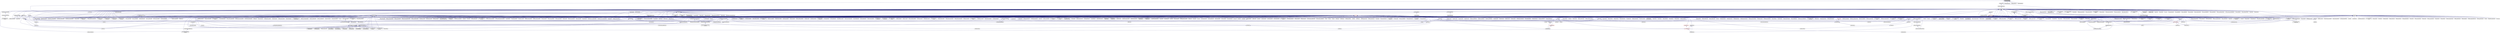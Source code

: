 digraph "current_executor.hpp"
{
  edge [fontname="Helvetica",fontsize="10",labelfontname="Helvetica",labelfontsize="10"];
  node [fontname="Helvetica",fontsize="10",shape=record];
  Node93 [label="current_executor.hpp",height=0.2,width=0.4,color="black", fillcolor="grey75", style="filled", fontcolor="black"];
  Node93 -> Node94 [dir="back",color="midnightblue",fontsize="10",style="solid",fontname="Helvetica"];
  Node94 [label="thread_executors.hpp",height=0.2,width=0.4,color="black", fillcolor="white", style="filled",URL="$de/dc6/thread__executors_8hpp.html"];
  Node94 -> Node95 [dir="back",color="midnightblue",fontsize="10",style="solid",fontname="Helvetica"];
  Node95 [label="async_io_action.cpp",height=0.2,width=0.4,color="black", fillcolor="white", style="filled",URL="$d3/df5/async__io__action_8cpp.html"];
  Node94 -> Node96 [dir="back",color="midnightblue",fontsize="10",style="solid",fontname="Helvetica"];
  Node96 [label="async_io_simple.cpp",height=0.2,width=0.4,color="black", fillcolor="white", style="filled",URL="$da/db7/async__io__simple_8cpp.html"];
  Node94 -> Node97 [dir="back",color="midnightblue",fontsize="10",style="solid",fontname="Helvetica"];
  Node97 [label="qt.cpp",height=0.2,width=0.4,color="black", fillcolor="white", style="filled",URL="$df/d90/qt_8cpp.html"];
  Node94 -> Node98 [dir="back",color="midnightblue",fontsize="10",style="solid",fontname="Helvetica"];
  Node98 [label="fractals_executor.cpp",height=0.2,width=0.4,color="black", fillcolor="white", style="filled",URL="$d9/da9/fractals__executor_8cpp.html"];
  Node94 -> Node99 [dir="back",color="midnightblue",fontsize="10",style="solid",fontname="Helvetica"];
  Node99 [label="simple_future_continuation.cpp",height=0.2,width=0.4,color="black", fillcolor="white", style="filled",URL="$d8/d3c/simple__future__continuation_8cpp.html"];
  Node94 -> Node100 [dir="back",color="midnightblue",fontsize="10",style="solid",fontname="Helvetica"];
  Node100 [label="thread_pool_executor\l_1114.cpp",height=0.2,width=0.4,color="black", fillcolor="white", style="filled",URL="$d8/d63/thread__pool__executor__1114_8cpp.html"];
  Node94 -> Node101 [dir="back",color="midnightblue",fontsize="10",style="solid",fontname="Helvetica"];
  Node101 [label="thread_suspension_executor.cpp",height=0.2,width=0.4,color="black", fillcolor="white", style="filled",URL="$de/d9f/thread__suspension__executor_8cpp.html"];
  Node93 -> Node102 [dir="back",color="midnightblue",fontsize="10",style="solid",fontname="Helvetica"];
  Node102 [label="executors.hpp",height=0.2,width=0.4,color="black", fillcolor="white", style="filled",URL="$d1/d96/runtime_2threads_2executors_8hpp.html"];
  Node102 -> Node103 [dir="back",color="midnightblue",fontsize="10",style="solid",fontname="Helvetica"];
  Node103 [label="threads.hpp",height=0.2,width=0.4,color="black", fillcolor="white", style="filled",URL="$d8/df1/threads_8hpp.html"];
  Node103 -> Node104 [dir="back",color="midnightblue",fontsize="10",style="solid",fontname="Helvetica"];
  Node104 [label="cancelable_action.hpp",height=0.2,width=0.4,color="black", fillcolor="white", style="filled",URL="$d5/d4d/server_2cancelable__action_8hpp.html"];
  Node104 -> Node105 [dir="back",color="midnightblue",fontsize="10",style="solid",fontname="Helvetica"];
  Node105 [label="cancelable_action.cpp",height=0.2,width=0.4,color="black", fillcolor="white", style="filled",URL="$d5/d0c/cancelable__action_8cpp.html"];
  Node104 -> Node106 [dir="back",color="midnightblue",fontsize="10",style="solid",fontname="Helvetica"];
  Node106 [label="cancelable_action.hpp",height=0.2,width=0.4,color="black", fillcolor="white", style="filled",URL="$d0/da3/stubs_2cancelable__action_8hpp.html"];
  Node106 -> Node107 [dir="back",color="midnightblue",fontsize="10",style="solid",fontname="Helvetica"];
  Node107 [label="cancelable_action.hpp",height=0.2,width=0.4,color="black", fillcolor="white", style="filled",URL="$d6/d28/cancelable__action_8hpp.html"];
  Node107 -> Node108 [dir="back",color="midnightblue",fontsize="10",style="solid",fontname="Helvetica"];
  Node108 [label="cancelable_action_client.cpp",height=0.2,width=0.4,color="black", fillcolor="white", style="filled",URL="$d1/db8/cancelable__action__client_8cpp.html"];
  Node103 -> Node109 [dir="back",color="midnightblue",fontsize="10",style="solid",fontname="Helvetica"];
  Node109 [label="widget.hpp",height=0.2,width=0.4,color="black", fillcolor="white", style="filled",URL="$d8/d24/widget_8hpp.html"];
  Node109 -> Node97 [dir="back",color="midnightblue",fontsize="10",style="solid",fontname="Helvetica"];
  Node109 -> Node110 [dir="back",color="midnightblue",fontsize="10",style="solid",fontname="Helvetica"];
  Node110 [label="widget.cpp",height=0.2,width=0.4,color="black", fillcolor="white", style="filled",URL="$da/d15/widget_8cpp.html"];
  Node103 -> Node111 [dir="back",color="midnightblue",fontsize="10",style="solid",fontname="Helvetica"];
  Node111 [label="enumerate_threads.cpp",height=0.2,width=0.4,color="black", fillcolor="white", style="filled",URL="$d3/dd4/enumerate__threads_8cpp.html"];
  Node103 -> Node112 [dir="back",color="midnightblue",fontsize="10",style="solid",fontname="Helvetica"];
  Node112 [label="interval_timer.cpp",height=0.2,width=0.4,color="black", fillcolor="white", style="filled",URL="$de/df1/examples_2quickstart_2interval__timer_8cpp.html"];
  Node103 -> Node113 [dir="back",color="midnightblue",fontsize="10",style="solid",fontname="Helvetica"];
  Node113 [label="shared_mutex.cpp",height=0.2,width=0.4,color="black", fillcolor="white", style="filled",URL="$da/d0b/shared__mutex_8cpp.html"];
  Node103 -> Node99 [dir="back",color="midnightblue",fontsize="10",style="solid",fontname="Helvetica"];
  Node103 -> Node114 [dir="back",color="midnightblue",fontsize="10",style="solid",fontname="Helvetica"];
  Node114 [label="stream.cpp",height=0.2,width=0.4,color="black", fillcolor="white", style="filled",URL="$da/d5f/stream_8cpp.html"];
  Node103 -> Node115 [dir="back",color="midnightblue",fontsize="10",style="solid",fontname="Helvetica"];
  Node115 [label="dataflow_791.cpp",height=0.2,width=0.4,color="black", fillcolor="white", style="filled",URL="$d6/da1/dataflow__791_8cpp.html"];
  Node103 -> Node116 [dir="back",color="midnightblue",fontsize="10",style="solid",fontname="Helvetica"];
  Node116 [label="future_timed_wait_1025.cpp",height=0.2,width=0.4,color="black", fillcolor="white", style="filled",URL="$de/d7d/future__timed__wait__1025_8cpp.html"];
  Node103 -> Node117 [dir="back",color="midnightblue",fontsize="10",style="solid",fontname="Helvetica"];
  Node117 [label="use_all_cores_2262.cpp",height=0.2,width=0.4,color="black", fillcolor="white", style="filled",URL="$d2/d10/use__all__cores__2262_8cpp.html"];
  Node103 -> Node118 [dir="back",color="midnightblue",fontsize="10",style="solid",fontname="Helvetica"];
  Node118 [label="await.cpp",height=0.2,width=0.4,color="black", fillcolor="white", style="filled",URL="$d6/d41/await_8cpp.html"];
  Node103 -> Node119 [dir="back",color="midnightblue",fontsize="10",style="solid",fontname="Helvetica"];
  Node119 [label="counting_semaphore.cpp",height=0.2,width=0.4,color="black", fillcolor="white", style="filled",URL="$df/de9/counting__semaphore_8cpp.html"];
  Node103 -> Node120 [dir="back",color="midnightblue",fontsize="10",style="solid",fontname="Helvetica"];
  Node120 [label="future.cpp",height=0.2,width=0.4,color="black", fillcolor="white", style="filled",URL="$d6/d4d/future_8cpp.html"];
  Node103 -> Node121 [dir="back",color="midnightblue",fontsize="10",style="solid",fontname="Helvetica"];
  Node121 [label="future_then.cpp",height=0.2,width=0.4,color="black", fillcolor="white", style="filled",URL="$df/da5/future__then_8cpp.html"];
  Node103 -> Node122 [dir="back",color="midnightblue",fontsize="10",style="solid",fontname="Helvetica"];
  Node122 [label="future_then_executor.cpp",height=0.2,width=0.4,color="black", fillcolor="white", style="filled",URL="$df/dbe/future__then__executor_8cpp.html"];
  Node103 -> Node123 [dir="back",color="midnightblue",fontsize="10",style="solid",fontname="Helvetica"];
  Node123 [label="future_then_executor\l_v1.cpp",height=0.2,width=0.4,color="black", fillcolor="white", style="filled",URL="$de/dc5/future__then__executor__v1_8cpp.html"];
  Node103 -> Node124 [dir="back",color="midnightblue",fontsize="10",style="solid",fontname="Helvetica"];
  Node124 [label="future_wait.cpp",height=0.2,width=0.4,color="black", fillcolor="white", style="filled",URL="$d6/d2f/future__wait_8cpp.html"];
  Node103 -> Node125 [dir="back",color="midnightblue",fontsize="10",style="solid",fontname="Helvetica"];
  Node125 [label="local_barrier.cpp",height=0.2,width=0.4,color="black", fillcolor="white", style="filled",URL="$d2/db4/tests_2unit_2lcos_2local__barrier_8cpp.html"];
  Node103 -> Node126 [dir="back",color="midnightblue",fontsize="10",style="solid",fontname="Helvetica"];
  Node126 [label="local_dataflow.cpp",height=0.2,width=0.4,color="black", fillcolor="white", style="filled",URL="$d9/d92/local__dataflow_8cpp.html"];
  Node103 -> Node127 [dir="back",color="midnightblue",fontsize="10",style="solid",fontname="Helvetica"];
  Node127 [label="local_dataflow_executor.cpp",height=0.2,width=0.4,color="black", fillcolor="white", style="filled",URL="$d2/d73/local__dataflow__executor_8cpp.html"];
  Node103 -> Node128 [dir="back",color="midnightblue",fontsize="10",style="solid",fontname="Helvetica"];
  Node128 [label="local_dataflow_executor\l_v1.cpp",height=0.2,width=0.4,color="black", fillcolor="white", style="filled",URL="$df/d49/local__dataflow__executor__v1_8cpp.html"];
  Node103 -> Node129 [dir="back",color="midnightblue",fontsize="10",style="solid",fontname="Helvetica"];
  Node129 [label="local_dataflow_std\l_array.cpp",height=0.2,width=0.4,color="black", fillcolor="white", style="filled",URL="$db/dcb/local__dataflow__std__array_8cpp.html"];
  Node103 -> Node130 [dir="back",color="midnightblue",fontsize="10",style="solid",fontname="Helvetica"];
  Node130 [label="local_event.cpp",height=0.2,width=0.4,color="black", fillcolor="white", style="filled",URL="$df/d9a/local__event_8cpp.html"];
  Node103 -> Node131 [dir="back",color="midnightblue",fontsize="10",style="solid",fontname="Helvetica"];
  Node131 [label="packaged_action.cpp",height=0.2,width=0.4,color="black", fillcolor="white", style="filled",URL="$d3/d63/packaged__action_8cpp.html"];
  Node103 -> Node132 [dir="back",color="midnightblue",fontsize="10",style="solid",fontname="Helvetica"];
  Node132 [label="promise.cpp",height=0.2,width=0.4,color="black", fillcolor="white", style="filled",URL="$d1/d4f/tests_2unit_2lcos_2promise_8cpp.html"];
  Node103 -> Node133 [dir="back",color="midnightblue",fontsize="10",style="solid",fontname="Helvetica"];
  Node133 [label="shared_future.cpp",height=0.2,width=0.4,color="black", fillcolor="white", style="filled",URL="$d3/d69/shared__future_8cpp.html"];
  Node103 -> Node134 [dir="back",color="midnightblue",fontsize="10",style="solid",fontname="Helvetica"];
  Node134 [label="shared_mutex1.cpp",height=0.2,width=0.4,color="black", fillcolor="white", style="filled",URL="$d8/d57/shared__mutex1_8cpp.html"];
  Node103 -> Node135 [dir="back",color="midnightblue",fontsize="10",style="solid",fontname="Helvetica"];
  Node135 [label="shared_mutex2.cpp",height=0.2,width=0.4,color="black", fillcolor="white", style="filled",URL="$d1/d40/shared__mutex2_8cpp.html"];
  Node103 -> Node136 [dir="back",color="midnightblue",fontsize="10",style="solid",fontname="Helvetica"];
  Node136 [label="sliding_semaphore.cpp",height=0.2,width=0.4,color="black", fillcolor="white", style="filled",URL="$d2/d38/sliding__semaphore_8cpp.html"];
  Node103 -> Node137 [dir="back",color="midnightblue",fontsize="10",style="solid",fontname="Helvetica"];
  Node137 [label="when_all.cpp",height=0.2,width=0.4,color="black", fillcolor="white", style="filled",URL="$da/d18/when__all_8cpp.html"];
  Node103 -> Node138 [dir="back",color="midnightblue",fontsize="10",style="solid",fontname="Helvetica"];
  Node138 [label="when_all_std_array.cpp",height=0.2,width=0.4,color="black", fillcolor="white", style="filled",URL="$d0/dfc/when__all__std__array_8cpp.html"];
  Node103 -> Node139 [dir="back",color="midnightblue",fontsize="10",style="solid",fontname="Helvetica"];
  Node139 [label="when_any.cpp",height=0.2,width=0.4,color="black", fillcolor="white", style="filled",URL="$d7/d30/when__any_8cpp.html"];
  Node103 -> Node140 [dir="back",color="midnightblue",fontsize="10",style="solid",fontname="Helvetica"];
  Node140 [label="when_any_std_array.cpp",height=0.2,width=0.4,color="black", fillcolor="white", style="filled",URL="$d3/d3d/when__any__std__array_8cpp.html"];
  Node103 -> Node141 [dir="back",color="midnightblue",fontsize="10",style="solid",fontname="Helvetica"];
  Node141 [label="when_each.cpp",height=0.2,width=0.4,color="black", fillcolor="white", style="filled",URL="$d0/d95/when__each_8cpp.html"];
  Node103 -> Node142 [dir="back",color="midnightblue",fontsize="10",style="solid",fontname="Helvetica"];
  Node142 [label="when_some.cpp",height=0.2,width=0.4,color="black", fillcolor="white", style="filled",URL="$dc/d48/when__some_8cpp.html"];
  Node103 -> Node143 [dir="back",color="midnightblue",fontsize="10",style="solid",fontname="Helvetica"];
  Node143 [label="when_some_std_array.cpp",height=0.2,width=0.4,color="black", fillcolor="white", style="filled",URL="$df/d4d/when__some__std__array_8cpp.html"];
  Node103 -> Node144 [dir="back",color="midnightblue",fontsize="10",style="solid",fontname="Helvetica"];
  Node144 [label="foreach_projection.cpp",height=0.2,width=0.4,color="black", fillcolor="white", style="filled",URL="$d3/d3e/foreach__projection_8cpp.html"];
  Node103 -> Node145 [dir="back",color="midnightblue",fontsize="10",style="solid",fontname="Helvetica"];
  Node145 [label="foreach_range.cpp",height=0.2,width=0.4,color="black", fillcolor="white", style="filled",URL="$d1/d8e/foreach__range_8cpp.html"];
  Node103 -> Node146 [dir="back",color="midnightblue",fontsize="10",style="solid",fontname="Helvetica"];
  Node146 [label="foreach_range_projection.cpp",height=0.2,width=0.4,color="black", fillcolor="white", style="filled",URL="$d6/d56/foreach__range__projection_8cpp.html"];
  Node103 -> Node147 [dir="back",color="midnightblue",fontsize="10",style="solid",fontname="Helvetica"];
  Node147 [label="resource_partitioner.cpp",height=0.2,width=0.4,color="black", fillcolor="white", style="filled",URL="$d8/dd8/resource__partitioner_8cpp.html"];
  Node103 -> Node148 [dir="back",color="midnightblue",fontsize="10",style="solid",fontname="Helvetica"];
  Node148 [label="thread_affinity.cpp",height=0.2,width=0.4,color="black", fillcolor="white", style="filled",URL="$da/dce/thread__affinity_8cpp.html"];
  Node103 -> Node149 [dir="back",color="midnightblue",fontsize="10",style="solid",fontname="Helvetica"];
  Node149 [label="tss.cpp",height=0.2,width=0.4,color="black", fillcolor="white", style="filled",URL="$dc/d69/tests_2unit_2threads_2tss_8cpp.html"];
  Node103 -> Node150 [dir="back",color="midnightblue",fontsize="10",style="solid",fontname="Helvetica"];
  Node150 [label="parse_affinity_options.cpp",height=0.2,width=0.4,color="black", fillcolor="white", style="filled",URL="$d2/db7/tests_2unit_2util_2parse__affinity__options_8cpp.html"];
  Node103 -> Node151 [dir="back",color="midnightblue",fontsize="10",style="solid",fontname="Helvetica"];
  Node151 [label="unwrap.cpp",height=0.2,width=0.4,color="black", fillcolor="white", style="filled",URL="$df/d62/unwrap_8cpp.html"];
  Node102 -> Node152 [dir="back",color="midnightblue",fontsize="10",style="solid",fontname="Helvetica"];
  Node152 [label="executor_component.hpp",height=0.2,width=0.4,color="black", fillcolor="white", style="filled",URL="$df/d2f/executor__component_8hpp.html"];
  Node152 -> Node153 [dir="back",color="midnightblue",fontsize="10",style="solid",fontname="Helvetica"];
  Node153 [label="components.hpp",height=0.2,width=0.4,color="black", fillcolor="white", style="filled",URL="$d2/d8d/components_8hpp.html"];
  Node153 -> Node154 [dir="back",color="midnightblue",fontsize="10",style="solid",fontname="Helvetica"];
  Node154 [label="accumulator.hpp",height=0.2,width=0.4,color="black", fillcolor="white", style="filled",URL="$d4/d9d/server_2accumulator_8hpp.html"];
  Node154 -> Node155 [dir="back",color="midnightblue",fontsize="10",style="solid",fontname="Helvetica"];
  Node155 [label="accumulator.cpp",height=0.2,width=0.4,color="black", fillcolor="white", style="filled",URL="$d1/d81/accumulator_8cpp.html"];
  Node154 -> Node156 [dir="back",color="midnightblue",fontsize="10",style="solid",fontname="Helvetica"];
  Node156 [label="accumulator.hpp",height=0.2,width=0.4,color="black", fillcolor="white", style="filled",URL="$d8/d5e/accumulator_8hpp.html"];
  Node156 -> Node157 [dir="back",color="midnightblue",fontsize="10",style="solid",fontname="Helvetica"];
  Node157 [label="accumulator_client.cpp",height=0.2,width=0.4,color="black", fillcolor="white", style="filled",URL="$d7/dd0/accumulator__client_8cpp.html"];
  Node153 -> Node156 [dir="back",color="midnightblue",fontsize="10",style="solid",fontname="Helvetica"];
  Node153 -> Node158 [dir="back",color="midnightblue",fontsize="10",style="solid",fontname="Helvetica"];
  Node158 [label="template_accumulator.hpp",height=0.2,width=0.4,color="black", fillcolor="white", style="filled",URL="$d0/d3f/server_2template__accumulator_8hpp.html"];
  Node158 -> Node159 [dir="back",color="midnightblue",fontsize="10",style="solid",fontname="Helvetica"];
  Node159 [label="template_accumulator.hpp",height=0.2,width=0.4,color="black", fillcolor="white", style="filled",URL="$dd/da9/template__accumulator_8hpp.html"];
  Node159 -> Node160 [dir="back",color="midnightblue",fontsize="10",style="solid",fontname="Helvetica"];
  Node160 [label="template_accumulator\l_client.cpp",height=0.2,width=0.4,color="black", fillcolor="white", style="filled",URL="$df/d93/template__accumulator__client_8cpp.html"];
  Node153 -> Node161 [dir="back",color="midnightblue",fontsize="10",style="solid",fontname="Helvetica"];
  Node161 [label="template_function_accumulator.hpp",height=0.2,width=0.4,color="black", fillcolor="white", style="filled",URL="$d7/da6/server_2template__function__accumulator_8hpp.html"];
  Node161 -> Node162 [dir="back",color="midnightblue",fontsize="10",style="solid",fontname="Helvetica"];
  Node162 [label="template_function_accumulator.cpp",height=0.2,width=0.4,color="black", fillcolor="white", style="filled",URL="$d5/d02/template__function__accumulator_8cpp.html"];
  Node161 -> Node163 [dir="back",color="midnightblue",fontsize="10",style="solid",fontname="Helvetica"];
  Node163 [label="template_function_accumulator.hpp",height=0.2,width=0.4,color="black", fillcolor="white", style="filled",URL="$d3/de9/template__function__accumulator_8hpp.html"];
  Node163 -> Node164 [dir="back",color="midnightblue",fontsize="10",style="solid",fontname="Helvetica"];
  Node164 [label="template_function_accumulator\l_client.cpp",height=0.2,width=0.4,color="black", fillcolor="white", style="filled",URL="$d0/dc6/template__function__accumulator__client_8cpp.html"];
  Node153 -> Node159 [dir="back",color="midnightblue",fontsize="10",style="solid",fontname="Helvetica"];
  Node153 -> Node162 [dir="back",color="midnightblue",fontsize="10",style="solid",fontname="Helvetica"];
  Node153 -> Node163 [dir="back",color="midnightblue",fontsize="10",style="solid",fontname="Helvetica"];
  Node153 -> Node165 [dir="back",color="midnightblue",fontsize="10",style="solid",fontname="Helvetica"];
  Node165 [label="allgather_module.cpp",height=0.2,width=0.4,color="black", fillcolor="white", style="filled",URL="$df/de4/allgather__module_8cpp.html"];
  Node153 -> Node166 [dir="back",color="midnightblue",fontsize="10",style="solid",fontname="Helvetica"];
  Node166 [label="allgather.hpp",height=0.2,width=0.4,color="black", fillcolor="white", style="filled",URL="$d4/d4a/allgather_8hpp.html"];
  Node166 -> Node165 [dir="back",color="midnightblue",fontsize="10",style="solid",fontname="Helvetica"];
  Node166 -> Node167 [dir="back",color="midnightblue",fontsize="10",style="solid",fontname="Helvetica"];
  Node167 [label="allgather.cpp",height=0.2,width=0.4,color="black", fillcolor="white", style="filled",URL="$d7/d06/allgather_8cpp.html"];
  Node166 -> Node168 [dir="back",color="midnightblue",fontsize="10",style="solid",fontname="Helvetica"];
  Node168 [label="ag_client.cpp",height=0.2,width=0.4,color="black", fillcolor="white", style="filled",URL="$d4/d5d/ag__client_8cpp.html"];
  Node153 -> Node169 [dir="back",color="midnightblue",fontsize="10",style="solid",fontname="Helvetica"];
  Node169 [label="allgather_and_gate.hpp",height=0.2,width=0.4,color="black", fillcolor="white", style="filled",URL="$d9/dbb/allgather__and__gate_8hpp.html"];
  Node169 -> Node165 [dir="back",color="midnightblue",fontsize="10",style="solid",fontname="Helvetica"];
  Node169 -> Node170 [dir="back",color="midnightblue",fontsize="10",style="solid",fontname="Helvetica"];
  Node170 [label="allgather_and_gate.cpp",height=0.2,width=0.4,color="black", fillcolor="white", style="filled",URL="$d1/d56/allgather__and__gate_8cpp.html"];
  Node169 -> Node168 [dir="back",color="midnightblue",fontsize="10",style="solid",fontname="Helvetica"];
  Node153 -> Node105 [dir="back",color="midnightblue",fontsize="10",style="solid",fontname="Helvetica"];
  Node153 -> Node104 [dir="back",color="midnightblue",fontsize="10",style="solid",fontname="Helvetica"];
  Node153 -> Node107 [dir="back",color="midnightblue",fontsize="10",style="solid",fontname="Helvetica"];
  Node153 -> Node171 [dir="back",color="midnightblue",fontsize="10",style="solid",fontname="Helvetica"];
  Node171 [label="hello_world_component.hpp",height=0.2,width=0.4,color="black", fillcolor="white", style="filled",URL="$df/df0/hello__world__component_8hpp.html"];
  Node171 -> Node172 [dir="back",color="midnightblue",fontsize="10",style="solid",fontname="Helvetica"];
  Node172 [label="hello_world_client.cpp",height=0.2,width=0.4,color="black", fillcolor="white", style="filled",URL="$d5/da6/hello__world__client_8cpp.html"];
  Node171 -> Node173 [dir="back",color="midnightblue",fontsize="10",style="solid",fontname="Helvetica"];
  Node173 [label="hello_world_component.cpp",height=0.2,width=0.4,color="black", fillcolor="white", style="filled",URL="$d8/daa/hello__world__component_8cpp.html"];
  Node153 -> Node174 [dir="back",color="midnightblue",fontsize="10",style="solid",fontname="Helvetica"];
  Node174 [label="row.hpp",height=0.2,width=0.4,color="black", fillcolor="white", style="filled",URL="$de/d74/server_2row_8hpp.html"];
  Node174 -> Node175 [dir="back",color="midnightblue",fontsize="10",style="solid",fontname="Helvetica"];
  Node175 [label="row.hpp",height=0.2,width=0.4,color="black", fillcolor="white", style="filled",URL="$dc/d69/row_8hpp.html"];
  Node175 -> Node176 [dir="back",color="midnightblue",fontsize="10",style="solid",fontname="Helvetica"];
  Node176 [label="grid.hpp",height=0.2,width=0.4,color="black", fillcolor="white", style="filled",URL="$dc/d8a/grid_8hpp.html"];
  Node176 -> Node177 [dir="back",color="midnightblue",fontsize="10",style="solid",fontname="Helvetica"];
  Node177 [label="jacobi.cpp",height=0.2,width=0.4,color="black", fillcolor="white", style="filled",URL="$d2/d27/jacobi_8cpp.html"];
  Node176 -> Node178 [dir="back",color="midnightblue",fontsize="10",style="solid",fontname="Helvetica"];
  Node178 [label="solver.hpp",height=0.2,width=0.4,color="black", fillcolor="white", style="filled",URL="$db/d9a/server_2solver_8hpp.html"];
  Node178 -> Node179 [dir="back",color="midnightblue",fontsize="10",style="solid",fontname="Helvetica"];
  Node179 [label="solver.hpp",height=0.2,width=0.4,color="black", fillcolor="white", style="filled",URL="$d2/d1c/solver_8hpp.html"];
  Node179 -> Node177 [dir="back",color="midnightblue",fontsize="10",style="solid",fontname="Helvetica"];
  Node178 -> Node180 [dir="back",color="midnightblue",fontsize="10",style="solid",fontname="Helvetica"];
  Node180 [label="solver.cpp",height=0.2,width=0.4,color="black", fillcolor="white", style="filled",URL="$d6/d94/solver_8cpp.html"];
  Node176 -> Node179 [dir="back",color="midnightblue",fontsize="10",style="solid",fontname="Helvetica"];
  Node176 -> Node181 [dir="back",color="midnightblue",fontsize="10",style="solid",fontname="Helvetica"];
  Node181 [label="grid.cpp",height=0.2,width=0.4,color="black", fillcolor="white", style="filled",URL="$d6/d1b/jacobi__component_2grid_8cpp.html"];
  Node175 -> Node182 [dir="back",color="midnightblue",fontsize="10",style="solid",fontname="Helvetica"];
  Node182 [label="stencil_iterator.hpp",height=0.2,width=0.4,color="black", fillcolor="white", style="filled",URL="$dc/d5c/server_2stencil__iterator_8hpp.html"];
  Node182 -> Node178 [dir="back",color="midnightblue",fontsize="10",style="solid",fontname="Helvetica"];
  Node182 -> Node183 [dir="back",color="midnightblue",fontsize="10",style="solid",fontname="Helvetica"];
  Node183 [label="stencil_iterator.cpp",height=0.2,width=0.4,color="black", fillcolor="white", style="filled",URL="$d6/de1/server_2stencil__iterator_8cpp.html"];
  Node182 -> Node184 [dir="back",color="midnightblue",fontsize="10",style="solid",fontname="Helvetica"];
  Node184 [label="stencil_iterator.cpp",height=0.2,width=0.4,color="black", fillcolor="white", style="filled",URL="$d7/d71/stencil__iterator_8cpp.html"];
  Node175 -> Node181 [dir="back",color="midnightblue",fontsize="10",style="solid",fontname="Helvetica"];
  Node174 -> Node185 [dir="back",color="midnightblue",fontsize="10",style="solid",fontname="Helvetica"];
  Node185 [label="row.cpp",height=0.2,width=0.4,color="black", fillcolor="white", style="filled",URL="$d3/d86/server_2row_8cpp.html"];
  Node153 -> Node182 [dir="back",color="midnightblue",fontsize="10",style="solid",fontname="Helvetica"];
  Node153 -> Node178 [dir="back",color="midnightblue",fontsize="10",style="solid",fontname="Helvetica"];
  Node153 -> Node186 [dir="back",color="midnightblue",fontsize="10",style="solid",fontname="Helvetica"];
  Node186 [label="jacobi_component.cpp",height=0.2,width=0.4,color="black", fillcolor="white", style="filled",URL="$d1/d25/jacobi__component_8cpp.html"];
  Node153 -> Node187 [dir="back",color="midnightblue",fontsize="10",style="solid",fontname="Helvetica"];
  Node187 [label="nqueen.hpp",height=0.2,width=0.4,color="black", fillcolor="white", style="filled",URL="$de/d58/server_2nqueen_8hpp.html"];
  Node187 -> Node188 [dir="back",color="midnightblue",fontsize="10",style="solid",fontname="Helvetica"];
  Node188 [label="nqueen.cpp",height=0.2,width=0.4,color="black", fillcolor="white", style="filled",URL="$db/dca/nqueen_8cpp.html"];
  Node187 -> Node189 [dir="back",color="midnightblue",fontsize="10",style="solid",fontname="Helvetica"];
  Node189 [label="nqueen.hpp",height=0.2,width=0.4,color="black", fillcolor="white", style="filled",URL="$da/dfd/stubs_2nqueen_8hpp.html"];
  Node189 -> Node190 [dir="back",color="midnightblue",fontsize="10",style="solid",fontname="Helvetica"];
  Node190 [label="nqueen.hpp",height=0.2,width=0.4,color="black", fillcolor="white", style="filled",URL="$d0/d07/nqueen_8hpp.html"];
  Node190 -> Node191 [dir="back",color="midnightblue",fontsize="10",style="solid",fontname="Helvetica"];
  Node191 [label="nqueen_client.cpp",height=0.2,width=0.4,color="black", fillcolor="white", style="filled",URL="$d3/d5e/nqueen__client_8cpp.html"];
  Node153 -> Node192 [dir="back",color="midnightblue",fontsize="10",style="solid",fontname="Helvetica"];
  Node192 [label="sine.cpp",height=0.2,width=0.4,color="black", fillcolor="white", style="filled",URL="$d3/d0d/server_2sine_8cpp.html"];
  Node153 -> Node193 [dir="back",color="midnightblue",fontsize="10",style="solid",fontname="Helvetica"];
  Node193 [label="component_ctors.cpp",height=0.2,width=0.4,color="black", fillcolor="white", style="filled",URL="$d3/d2a/component__ctors_8cpp.html"];
  Node153 -> Node194 [dir="back",color="midnightblue",fontsize="10",style="solid",fontname="Helvetica"];
  Node194 [label="component_in_executable.cpp",height=0.2,width=0.4,color="black", fillcolor="white", style="filled",URL="$d8/d4b/component__in__executable_8cpp.html"];
  Node153 -> Node195 [dir="back",color="midnightblue",fontsize="10",style="solid",fontname="Helvetica"];
  Node195 [label="component_inheritance.cpp",height=0.2,width=0.4,color="black", fillcolor="white", style="filled",URL="$d8/d55/component__inheritance_8cpp.html"];
  Node153 -> Node196 [dir="back",color="midnightblue",fontsize="10",style="solid",fontname="Helvetica"];
  Node196 [label="component_with_executor.cpp",height=0.2,width=0.4,color="black", fillcolor="white", style="filled",URL="$d4/d20/component__with__executor_8cpp.html"];
  Node153 -> Node197 [dir="back",color="midnightblue",fontsize="10",style="solid",fontname="Helvetica"];
  Node197 [label="factorial.cpp",height=0.2,width=0.4,color="black", fillcolor="white", style="filled",URL="$d9/d00/factorial_8cpp.html"];
  Node153 -> Node198 [dir="back",color="midnightblue",fontsize="10",style="solid",fontname="Helvetica"];
  Node198 [label="hello_world.cpp",height=0.2,width=0.4,color="black", fillcolor="white", style="filled",URL="$d0/d67/hello__world_8cpp.html"];
  Node153 -> Node199 [dir="back",color="midnightblue",fontsize="10",style="solid",fontname="Helvetica"];
  Node199 [label="latch_local.cpp",height=0.2,width=0.4,color="black", fillcolor="white", style="filled",URL="$dd/dd3/latch__local_8cpp.html"];
  Node153 -> Node200 [dir="back",color="midnightblue",fontsize="10",style="solid",fontname="Helvetica"];
  Node200 [label="latch_remote.cpp",height=0.2,width=0.4,color="black", fillcolor="white", style="filled",URL="$df/d59/latch__remote_8cpp.html"];
  Node153 -> Node201 [dir="back",color="midnightblue",fontsize="10",style="solid",fontname="Helvetica"];
  Node201 [label="pingpong.cpp",height=0.2,width=0.4,color="black", fillcolor="white", style="filled",URL="$dd/d4d/pingpong_8cpp.html"];
  Node153 -> Node202 [dir="back",color="midnightblue",fontsize="10",style="solid",fontname="Helvetica"];
  Node202 [label="random_mem_access.hpp",height=0.2,width=0.4,color="black", fillcolor="white", style="filled",URL="$d0/d19/server_2random__mem__access_8hpp.html"];
  Node202 -> Node203 [dir="back",color="midnightblue",fontsize="10",style="solid",fontname="Helvetica"];
  Node203 [label="random_mem_access.cpp",height=0.2,width=0.4,color="black", fillcolor="white", style="filled",URL="$d1/d51/random__mem__access_8cpp.html"];
  Node202 -> Node204 [dir="back",color="midnightblue",fontsize="10",style="solid",fontname="Helvetica"];
  Node204 [label="random_mem_access.hpp",height=0.2,width=0.4,color="black", fillcolor="white", style="filled",URL="$d3/d32/stubs_2random__mem__access_8hpp.html"];
  Node204 -> Node205 [dir="back",color="midnightblue",fontsize="10",style="solid",fontname="Helvetica"];
  Node205 [label="random_mem_access.hpp",height=0.2,width=0.4,color="black", fillcolor="white", style="filled",URL="$db/de8/random__mem__access_8hpp.html"];
  Node205 -> Node206 [dir="back",color="midnightblue",fontsize="10",style="solid",fontname="Helvetica"];
  Node206 [label="random_mem_access_client.cpp",height=0.2,width=0.4,color="black", fillcolor="white", style="filled",URL="$df/d1b/random__mem__access__client_8cpp.html"];
  Node153 -> Node207 [dir="back",color="midnightblue",fontsize="10",style="solid",fontname="Helvetica"];
  Node207 [label="sheneos_compare.cpp",height=0.2,width=0.4,color="black", fillcolor="white", style="filled",URL="$dc/d11/sheneos__compare_8cpp.html"];
  Node153 -> Node208 [dir="back",color="midnightblue",fontsize="10",style="solid",fontname="Helvetica"];
  Node208 [label="throttle.hpp",height=0.2,width=0.4,color="black", fillcolor="white", style="filled",URL="$db/dc9/server_2throttle_8hpp.html"];
  Node208 -> Node209 [dir="back",color="midnightblue",fontsize="10",style="solid",fontname="Helvetica"];
  Node209 [label="throttle.cpp",height=0.2,width=0.4,color="black", fillcolor="white", style="filled",URL="$de/d56/server_2throttle_8cpp.html"];
  Node208 -> Node210 [dir="back",color="midnightblue",fontsize="10",style="solid",fontname="Helvetica"];
  Node210 [label="throttle.hpp",height=0.2,width=0.4,color="black", fillcolor="white", style="filled",URL="$d5/dec/stubs_2throttle_8hpp.html"];
  Node210 -> Node211 [dir="back",color="midnightblue",fontsize="10",style="solid",fontname="Helvetica"];
  Node211 [label="throttle.hpp",height=0.2,width=0.4,color="black", fillcolor="white", style="filled",URL="$d2/d2e/throttle_8hpp.html"];
  Node211 -> Node212 [dir="back",color="midnightblue",fontsize="10",style="solid",fontname="Helvetica"];
  Node212 [label="throttle.cpp",height=0.2,width=0.4,color="black", fillcolor="white", style="filled",URL="$db/d02/throttle_8cpp.html"];
  Node211 -> Node213 [dir="back",color="midnightblue",fontsize="10",style="solid",fontname="Helvetica"];
  Node213 [label="throttle_client.cpp",height=0.2,width=0.4,color="black", fillcolor="white", style="filled",URL="$d0/db7/throttle__client_8cpp.html"];
  Node153 -> Node213 [dir="back",color="midnightblue",fontsize="10",style="solid",fontname="Helvetica"];
  Node153 -> Node214 [dir="back",color="midnightblue",fontsize="10",style="solid",fontname="Helvetica"];
  Node214 [label="simple_central_tuplespace.hpp",height=0.2,width=0.4,color="black", fillcolor="white", style="filled",URL="$db/d69/server_2simple__central__tuplespace_8hpp.html"];
  Node214 -> Node215 [dir="back",color="midnightblue",fontsize="10",style="solid",fontname="Helvetica"];
  Node215 [label="simple_central_tuplespace.cpp",height=0.2,width=0.4,color="black", fillcolor="white", style="filled",URL="$d3/dec/simple__central__tuplespace_8cpp.html"];
  Node214 -> Node216 [dir="back",color="midnightblue",fontsize="10",style="solid",fontname="Helvetica"];
  Node216 [label="simple_central_tuplespace.hpp",height=0.2,width=0.4,color="black", fillcolor="white", style="filled",URL="$d0/d4b/stubs_2simple__central__tuplespace_8hpp.html"];
  Node216 -> Node217 [dir="back",color="midnightblue",fontsize="10",style="solid",fontname="Helvetica"];
  Node217 [label="simple_central_tuplespace.hpp",height=0.2,width=0.4,color="black", fillcolor="white", style="filled",URL="$d5/ddd/simple__central__tuplespace_8hpp.html"];
  Node217 -> Node218 [dir="back",color="midnightblue",fontsize="10",style="solid",fontname="Helvetica"];
  Node218 [label="simple_central_tuplespace\l_client.cpp",height=0.2,width=0.4,color="black", fillcolor="white", style="filled",URL="$d1/d7b/simple__central__tuplespace__client_8cpp.html"];
  Node153 -> Node219 [dir="back",color="midnightblue",fontsize="10",style="solid",fontname="Helvetica"];
  Node219 [label="tuples_warehouse.hpp",height=0.2,width=0.4,color="black", fillcolor="white", style="filled",URL="$da/de6/tuples__warehouse_8hpp.html"];
  Node219 -> Node214 [dir="back",color="midnightblue",fontsize="10",style="solid",fontname="Helvetica"];
  Node153 -> Node217 [dir="back",color="midnightblue",fontsize="10",style="solid",fontname="Helvetica"];
  Node153 -> Node220 [dir="back",color="midnightblue",fontsize="10",style="solid",fontname="Helvetica"];
  Node220 [label="iostreams.hpp",height=0.2,width=0.4,color="black", fillcolor="white", style="filled",URL="$de/d22/iostreams_8hpp.html"];
  Node220 -> Node167 [dir="back",color="midnightblue",fontsize="10",style="solid",fontname="Helvetica"];
  Node220 -> Node170 [dir="back",color="midnightblue",fontsize="10",style="solid",fontname="Helvetica"];
  Node220 -> Node95 [dir="back",color="midnightblue",fontsize="10",style="solid",fontname="Helvetica"];
  Node220 -> Node221 [dir="back",color="midnightblue",fontsize="10",style="solid",fontname="Helvetica"];
  Node221 [label="async_io_external.cpp",height=0.2,width=0.4,color="black", fillcolor="white", style="filled",URL="$da/d9a/async__io__external_8cpp.html"];
  Node220 -> Node222 [dir="back",color="midnightblue",fontsize="10",style="solid",fontname="Helvetica"];
  Node222 [label="async_io_low_level.cpp",height=0.2,width=0.4,color="black", fillcolor="white", style="filled",URL="$dc/d10/async__io__low__level_8cpp.html"];
  Node220 -> Node96 [dir="back",color="midnightblue",fontsize="10",style="solid",fontname="Helvetica"];
  Node220 -> Node223 [dir="back",color="midnightblue",fontsize="10",style="solid",fontname="Helvetica"];
  Node223 [label="os_thread_num.cpp",height=0.2,width=0.4,color="black", fillcolor="white", style="filled",URL="$d2/dfb/os__thread__num_8cpp.html"];
  Node220 -> Node224 [dir="back",color="midnightblue",fontsize="10",style="solid",fontname="Helvetica"];
  Node224 [label="rnd_future_reduce.cpp",height=0.2,width=0.4,color="black", fillcolor="white", style="filled",URL="$d1/db5/rnd__future__reduce_8cpp.html"];
  Node220 -> Node225 [dir="back",color="midnightblue",fontsize="10",style="solid",fontname="Helvetica"];
  Node225 [label="heartbeat_console.cpp",height=0.2,width=0.4,color="black", fillcolor="white", style="filled",URL="$da/de8/heartbeat__console_8cpp.html"];
  Node220 -> Node173 [dir="back",color="midnightblue",fontsize="10",style="solid",fontname="Helvetica"];
  Node220 -> Node177 [dir="back",color="midnightblue",fontsize="10",style="solid",fontname="Helvetica"];
  Node220 -> Node182 [dir="back",color="midnightblue",fontsize="10",style="solid",fontname="Helvetica"];
  Node220 -> Node181 [dir="back",color="midnightblue",fontsize="10",style="solid",fontname="Helvetica"];
  Node220 -> Node226 [dir="back",color="midnightblue",fontsize="10",style="solid",fontname="Helvetica"];
  Node226 [label="access_counter_set.cpp",height=0.2,width=0.4,color="black", fillcolor="white", style="filled",URL="$dc/d52/access__counter__set_8cpp.html"];
  Node220 -> Node227 [dir="back",color="midnightblue",fontsize="10",style="solid",fontname="Helvetica"];
  Node227 [label="1d_wave_equation.cpp",height=0.2,width=0.4,color="black", fillcolor="white", style="filled",URL="$da/dab/1d__wave__equation_8cpp.html"];
  Node220 -> Node228 [dir="back",color="midnightblue",fontsize="10",style="solid",fontname="Helvetica"];
  Node228 [label="allow_unknown_options.cpp",height=0.2,width=0.4,color="black", fillcolor="white", style="filled",URL="$d9/dc9/allow__unknown__options_8cpp.html"];
  Node220 -> Node229 [dir="back",color="midnightblue",fontsize="10",style="solid",fontname="Helvetica"];
  Node229 [label="command_line_handling.cpp",height=0.2,width=0.4,color="black", fillcolor="white", style="filled",URL="$d4/d05/examples_2quickstart_2command__line__handling_8cpp.html"];
  Node220 -> Node193 [dir="back",color="midnightblue",fontsize="10",style="solid",fontname="Helvetica"];
  Node220 -> Node194 [dir="back",color="midnightblue",fontsize="10",style="solid",fontname="Helvetica"];
  Node220 -> Node195 [dir="back",color="midnightblue",fontsize="10",style="solid",fontname="Helvetica"];
  Node220 -> Node196 [dir="back",color="midnightblue",fontsize="10",style="solid",fontname="Helvetica"];
  Node220 -> Node230 [dir="back",color="midnightblue",fontsize="10",style="solid",fontname="Helvetica"];
  Node230 [label="customize_async.cpp",height=0.2,width=0.4,color="black", fillcolor="white", style="filled",URL="$d0/d82/customize__async_8cpp.html"];
  Node220 -> Node111 [dir="back",color="midnightblue",fontsize="10",style="solid",fontname="Helvetica"];
  Node220 -> Node231 [dir="back",color="midnightblue",fontsize="10",style="solid",fontname="Helvetica"];
  Node231 [label="error_handling.cpp",height=0.2,width=0.4,color="black", fillcolor="white", style="filled",URL="$d9/d96/error__handling_8cpp.html"];
  Node220 -> Node232 [dir="back",color="midnightblue",fontsize="10",style="solid",fontname="Helvetica"];
  Node232 [label="event_synchronization.cpp",height=0.2,width=0.4,color="black", fillcolor="white", style="filled",URL="$d0/d35/event__synchronization_8cpp.html"];
  Node220 -> Node233 [dir="back",color="midnightblue",fontsize="10",style="solid",fontname="Helvetica"];
  Node233 [label="fractals.cpp",height=0.2,width=0.4,color="black", fillcolor="white", style="filled",URL="$d8/d58/fractals_8cpp.html"];
  Node220 -> Node98 [dir="back",color="midnightblue",fontsize="10",style="solid",fontname="Helvetica"];
  Node220 -> Node198 [dir="back",color="midnightblue",fontsize="10",style="solid",fontname="Helvetica"];
  Node220 -> Node112 [dir="back",color="midnightblue",fontsize="10",style="solid",fontname="Helvetica"];
  Node220 -> Node234 [dir="back",color="midnightblue",fontsize="10",style="solid",fontname="Helvetica"];
  Node234 [label="local_channel.cpp",height=0.2,width=0.4,color="black", fillcolor="white", style="filled",URL="$d0/d3e/local__channel_8cpp.html"];
  Node220 -> Node201 [dir="back",color="midnightblue",fontsize="10",style="solid",fontname="Helvetica"];
  Node220 -> Node113 [dir="back",color="midnightblue",fontsize="10",style="solid",fontname="Helvetica"];
  Node220 -> Node235 [dir="back",color="midnightblue",fontsize="10",style="solid",fontname="Helvetica"];
  Node235 [label="sierpinski.cpp",height=0.2,width=0.4,color="black", fillcolor="white", style="filled",URL="$d3/d7e/sierpinski_8cpp.html"];
  Node220 -> Node99 [dir="back",color="midnightblue",fontsize="10",style="solid",fontname="Helvetica"];
  Node220 -> Node236 [dir="back",color="midnightblue",fontsize="10",style="solid",fontname="Helvetica"];
  Node236 [label="simplest_hello_world.cpp",height=0.2,width=0.4,color="black", fillcolor="white", style="filled",URL="$d7/ddc/simplest__hello__world_8cpp.html"];
  Node220 -> Node237 [dir="back",color="midnightblue",fontsize="10",style="solid",fontname="Helvetica"];
  Node237 [label="sort_by_key_demo.cpp",height=0.2,width=0.4,color="black", fillcolor="white", style="filled",URL="$da/d20/sort__by__key__demo_8cpp.html"];
  Node220 -> Node238 [dir="back",color="midnightblue",fontsize="10",style="solid",fontname="Helvetica"];
  Node238 [label="timed_futures.cpp",height=0.2,width=0.4,color="black", fillcolor="white", style="filled",URL="$d6/d8d/timed__futures_8cpp.html"];
  Node220 -> Node239 [dir="back",color="midnightblue",fontsize="10",style="solid",fontname="Helvetica"];
  Node239 [label="vector_counting_dotproduct.cpp",height=0.2,width=0.4,color="black", fillcolor="white", style="filled",URL="$df/de9/vector__counting__dotproduct_8cpp.html"];
  Node220 -> Node240 [dir="back",color="midnightblue",fontsize="10",style="solid",fontname="Helvetica"];
  Node240 [label="vector_zip_dotproduct.cpp",height=0.2,width=0.4,color="black", fillcolor="white", style="filled",URL="$dc/d18/vector__zip__dotproduct_8cpp.html"];
  Node220 -> Node241 [dir="back",color="midnightblue",fontsize="10",style="solid",fontname="Helvetica"];
  Node241 [label="oversubscribing_resource\l_partitioner.cpp",height=0.2,width=0.4,color="black", fillcolor="white", style="filled",URL="$dd/dee/oversubscribing__resource__partitioner_8cpp.html"];
  Node220 -> Node242 [dir="back",color="midnightblue",fontsize="10",style="solid",fontname="Helvetica"];
  Node242 [label="simple_resource_partitioner.cpp",height=0.2,width=0.4,color="black", fillcolor="white", style="filled",URL="$d5/df9/simple__resource__partitioner_8cpp.html"];
  Node220 -> Node243 [dir="back",color="midnightblue",fontsize="10",style="solid",fontname="Helvetica"];
  Node243 [label="thread_aware_timer.cpp",height=0.2,width=0.4,color="black", fillcolor="white", style="filled",URL="$df/d11/examples_2thread__aware__timer_2thread__aware__timer_8cpp.html"];
  Node220 -> Node218 [dir="back",color="midnightblue",fontsize="10",style="solid",fontname="Helvetica"];
  Node220 -> Node244 [dir="back",color="midnightblue",fontsize="10",style="solid",fontname="Helvetica"];
  Node244 [label="foreach_scaling.cpp",height=0.2,width=0.4,color="black", fillcolor="white", style="filled",URL="$d4/d94/foreach__scaling_8cpp.html"];
  Node220 -> Node245 [dir="back",color="midnightblue",fontsize="10",style="solid",fontname="Helvetica"];
  Node245 [label="future_overhead.cpp",height=0.2,width=0.4,color="black", fillcolor="white", style="filled",URL="$d3/d79/future__overhead_8cpp.html"];
  Node220 -> Node246 [dir="back",color="midnightblue",fontsize="10",style="solid",fontname="Helvetica"];
  Node246 [label="hpx_heterogeneous_timed\l_task_spawn.cpp",height=0.2,width=0.4,color="black", fillcolor="white", style="filled",URL="$dd/d27/hpx__heterogeneous__timed__task__spawn_8cpp.html"];
  Node220 -> Node247 [dir="back",color="midnightblue",fontsize="10",style="solid",fontname="Helvetica"];
  Node247 [label="hpx_homogeneous_timed\l_task_spawn_executors.cpp",height=0.2,width=0.4,color="black", fillcolor="white", style="filled",URL="$d1/d3b/hpx__homogeneous__timed__task__spawn__executors_8cpp.html"];
  Node220 -> Node248 [dir="back",color="midnightblue",fontsize="10",style="solid",fontname="Helvetica"];
  Node248 [label="parent_vs_child_stealing.cpp",height=0.2,width=0.4,color="black", fillcolor="white", style="filled",URL="$d2/d07/parent__vs__child__stealing_8cpp.html"];
  Node220 -> Node249 [dir="back",color="midnightblue",fontsize="10",style="solid",fontname="Helvetica"];
  Node249 [label="partitioned_vector\l_foreach.cpp",height=0.2,width=0.4,color="black", fillcolor="white", style="filled",URL="$df/d5f/partitioned__vector__foreach_8cpp.html"];
  Node220 -> Node250 [dir="back",color="midnightblue",fontsize="10",style="solid",fontname="Helvetica"];
  Node250 [label="serialization_overhead.cpp",height=0.2,width=0.4,color="black", fillcolor="white", style="filled",URL="$d3/df8/serialization__overhead_8cpp.html"];
  Node220 -> Node251 [dir="back",color="midnightblue",fontsize="10",style="solid",fontname="Helvetica"];
  Node251 [label="sizeof.cpp",height=0.2,width=0.4,color="black", fillcolor="white", style="filled",URL="$d3/d0f/sizeof_8cpp.html"];
  Node220 -> Node252 [dir="back",color="midnightblue",fontsize="10",style="solid",fontname="Helvetica"];
  Node252 [label="skynet.cpp",height=0.2,width=0.4,color="black", fillcolor="white", style="filled",URL="$d0/dc3/skynet_8cpp.html"];
  Node220 -> Node253 [dir="back",color="midnightblue",fontsize="10",style="solid",fontname="Helvetica"];
  Node253 [label="spinlock_overhead1.cpp",height=0.2,width=0.4,color="black", fillcolor="white", style="filled",URL="$d0/d32/spinlock__overhead1_8cpp.html"];
  Node220 -> Node254 [dir="back",color="midnightblue",fontsize="10",style="solid",fontname="Helvetica"];
  Node254 [label="spinlock_overhead2.cpp",height=0.2,width=0.4,color="black", fillcolor="white", style="filled",URL="$de/d55/spinlock__overhead2_8cpp.html"];
  Node220 -> Node255 [dir="back",color="midnightblue",fontsize="10",style="solid",fontname="Helvetica"];
  Node255 [label="stencil3_iterators.cpp",height=0.2,width=0.4,color="black", fillcolor="white", style="filled",URL="$db/d9e/stencil3__iterators_8cpp.html"];
  Node220 -> Node114 [dir="back",color="midnightblue",fontsize="10",style="solid",fontname="Helvetica"];
  Node220 -> Node256 [dir="back",color="midnightblue",fontsize="10",style="solid",fontname="Helvetica"];
  Node256 [label="transform_reduce_binary\l_scaling.cpp",height=0.2,width=0.4,color="black", fillcolor="white", style="filled",URL="$d1/dae/transform__reduce__binary__scaling_8cpp.html"];
  Node220 -> Node257 [dir="back",color="midnightblue",fontsize="10",style="solid",fontname="Helvetica"];
  Node257 [label="transform_reduce_scaling.cpp",height=0.2,width=0.4,color="black", fillcolor="white", style="filled",URL="$db/d2a/transform__reduce__scaling_8cpp.html"];
  Node220 -> Node258 [dir="back",color="midnightblue",fontsize="10",style="solid",fontname="Helvetica"];
  Node258 [label="wait_all_timings.cpp",height=0.2,width=0.4,color="black", fillcolor="white", style="filled",URL="$d5/da1/wait__all__timings_8cpp.html"];
  Node220 -> Node259 [dir="back",color="midnightblue",fontsize="10",style="solid",fontname="Helvetica"];
  Node259 [label="minmax_element_performance.cpp",height=0.2,width=0.4,color="black", fillcolor="white", style="filled",URL="$d9/d93/minmax__element__performance_8cpp.html"];
  Node220 -> Node260 [dir="back",color="midnightblue",fontsize="10",style="solid",fontname="Helvetica"];
  Node260 [label="osu_bcast.cpp",height=0.2,width=0.4,color="black", fillcolor="white", style="filled",URL="$d3/dca/osu__bcast_8cpp.html"];
  Node220 -> Node261 [dir="back",color="midnightblue",fontsize="10",style="solid",fontname="Helvetica"];
  Node261 [label="osu_bibw.cpp",height=0.2,width=0.4,color="black", fillcolor="white", style="filled",URL="$d2/d04/osu__bibw_8cpp.html"];
  Node220 -> Node262 [dir="back",color="midnightblue",fontsize="10",style="solid",fontname="Helvetica"];
  Node262 [label="osu_bw.cpp",height=0.2,width=0.4,color="black", fillcolor="white", style="filled",URL="$d4/d20/osu__bw_8cpp.html"];
  Node220 -> Node263 [dir="back",color="midnightblue",fontsize="10",style="solid",fontname="Helvetica"];
  Node263 [label="osu_latency.cpp",height=0.2,width=0.4,color="black", fillcolor="white", style="filled",URL="$df/d58/osu__latency_8cpp.html"];
  Node220 -> Node264 [dir="back",color="midnightblue",fontsize="10",style="solid",fontname="Helvetica"];
  Node264 [label="osu_multi_lat.cpp",height=0.2,width=0.4,color="black", fillcolor="white", style="filled",URL="$d7/d91/osu__multi__lat_8cpp.html"];
  Node220 -> Node265 [dir="back",color="midnightblue",fontsize="10",style="solid",fontname="Helvetica"];
  Node265 [label="osu_scatter.cpp",height=0.2,width=0.4,color="black", fillcolor="white", style="filled",URL="$d4/d4c/osu__scatter_8cpp.html"];
  Node220 -> Node266 [dir="back",color="midnightblue",fontsize="10",style="solid",fontname="Helvetica"];
  Node266 [label="pingpong_performance.cpp",height=0.2,width=0.4,color="black", fillcolor="white", style="filled",URL="$de/d03/pingpong__performance_8cpp.html"];
  Node220 -> Node267 [dir="back",color="midnightblue",fontsize="10",style="solid",fontname="Helvetica"];
  Node267 [label="plain_action_1330.cpp",height=0.2,width=0.4,color="black", fillcolor="white", style="filled",URL="$d4/def/plain__action__1330_8cpp.html"];
  Node220 -> Node268 [dir="back",color="midnightblue",fontsize="10",style="solid",fontname="Helvetica"];
  Node268 [label="client_1950.cpp",height=0.2,width=0.4,color="black", fillcolor="white", style="filled",URL="$d0/d79/client__1950_8cpp.html"];
  Node220 -> Node269 [dir="back",color="midnightblue",fontsize="10",style="solid",fontname="Helvetica"];
  Node269 [label="lost_output_2236.cpp",height=0.2,width=0.4,color="black", fillcolor="white", style="filled",URL="$db/dd0/lost__output__2236_8cpp.html"];
  Node220 -> Node270 [dir="back",color="midnightblue",fontsize="10",style="solid",fontname="Helvetica"];
  Node270 [label="no_output_1173.cpp",height=0.2,width=0.4,color="black", fillcolor="white", style="filled",URL="$de/d67/no__output__1173_8cpp.html"];
  Node220 -> Node271 [dir="back",color="midnightblue",fontsize="10",style="solid",fontname="Helvetica"];
  Node271 [label="dataflow_future_swap.cpp",height=0.2,width=0.4,color="black", fillcolor="white", style="filled",URL="$dc/d8c/dataflow__future__swap_8cpp.html"];
  Node220 -> Node272 [dir="back",color="midnightblue",fontsize="10",style="solid",fontname="Helvetica"];
  Node272 [label="dataflow_future_swap2.cpp",height=0.2,width=0.4,color="black", fillcolor="white", style="filled",URL="$d1/db3/dataflow__future__swap2_8cpp.html"];
  Node220 -> Node273 [dir="back",color="midnightblue",fontsize="10",style="solid",fontname="Helvetica"];
  Node273 [label="promise_1620.cpp",height=0.2,width=0.4,color="black", fillcolor="white", style="filled",URL="$d2/d67/promise__1620_8cpp.html"];
  Node220 -> Node274 [dir="back",color="midnightblue",fontsize="10",style="solid",fontname="Helvetica"];
  Node274 [label="wait_all_hang_1946.cpp",height=0.2,width=0.4,color="black", fillcolor="white", style="filled",URL="$d5/d69/wait__all__hang__1946_8cpp.html"];
  Node220 -> Node275 [dir="back",color="midnightblue",fontsize="10",style="solid",fontname="Helvetica"];
  Node275 [label="function_argument.cpp",height=0.2,width=0.4,color="black", fillcolor="white", style="filled",URL="$db/da3/function__argument_8cpp.html"];
  Node220 -> Node276 [dir="back",color="midnightblue",fontsize="10",style="solid",fontname="Helvetica"];
  Node276 [label="function_serialization\l_728.cpp",height=0.2,width=0.4,color="black", fillcolor="white", style="filled",URL="$d8/db1/function__serialization__728_8cpp.html"];
  Node220 -> Node277 [dir="back",color="midnightblue",fontsize="10",style="solid",fontname="Helvetica"];
  Node277 [label="managed_refcnt_checker.cpp",height=0.2,width=0.4,color="black", fillcolor="white", style="filled",URL="$d7/d11/server_2managed__refcnt__checker_8cpp.html"];
  Node220 -> Node278 [dir="back",color="midnightblue",fontsize="10",style="solid",fontname="Helvetica"];
  Node278 [label="simple_refcnt_checker.cpp",height=0.2,width=0.4,color="black", fillcolor="white", style="filled",URL="$d7/d14/server_2simple__refcnt__checker_8cpp.html"];
  Node220 -> Node279 [dir="back",color="midnightblue",fontsize="10",style="solid",fontname="Helvetica"];
  Node279 [label="credit_exhaustion.cpp",height=0.2,width=0.4,color="black", fillcolor="white", style="filled",URL="$d6/d80/credit__exhaustion_8cpp.html"];
  Node220 -> Node280 [dir="back",color="midnightblue",fontsize="10",style="solid",fontname="Helvetica"];
  Node280 [label="local_address_rebind.cpp",height=0.2,width=0.4,color="black", fillcolor="white", style="filled",URL="$d1/d4f/local__address__rebind_8cpp.html"];
  Node220 -> Node281 [dir="back",color="midnightblue",fontsize="10",style="solid",fontname="Helvetica"];
  Node281 [label="local_embedded_ref\l_to_local_object.cpp",height=0.2,width=0.4,color="black", fillcolor="white", style="filled",URL="$d6/d54/local__embedded__ref__to__local__object_8cpp.html"];
  Node220 -> Node282 [dir="back",color="midnightblue",fontsize="10",style="solid",fontname="Helvetica"];
  Node282 [label="local_embedded_ref\l_to_remote_object.cpp",height=0.2,width=0.4,color="black", fillcolor="white", style="filled",URL="$d6/d34/local__embedded__ref__to__remote__object_8cpp.html"];
  Node220 -> Node283 [dir="back",color="midnightblue",fontsize="10",style="solid",fontname="Helvetica"];
  Node283 [label="refcnted_symbol_to\l_local_object.cpp",height=0.2,width=0.4,color="black", fillcolor="white", style="filled",URL="$d9/deb/refcnted__symbol__to__local__object_8cpp.html"];
  Node220 -> Node284 [dir="back",color="midnightblue",fontsize="10",style="solid",fontname="Helvetica"];
  Node284 [label="refcnted_symbol_to\l_remote_object.cpp",height=0.2,width=0.4,color="black", fillcolor="white", style="filled",URL="$dd/d20/refcnted__symbol__to__remote__object_8cpp.html"];
  Node220 -> Node285 [dir="back",color="midnightblue",fontsize="10",style="solid",fontname="Helvetica"];
  Node285 [label="remote_embedded_ref\l_to_local_object.cpp",height=0.2,width=0.4,color="black", fillcolor="white", style="filled",URL="$d4/ded/remote__embedded__ref__to__local__object_8cpp.html"];
  Node220 -> Node286 [dir="back",color="midnightblue",fontsize="10",style="solid",fontname="Helvetica"];
  Node286 [label="remote_embedded_ref\l_to_remote_object.cpp",height=0.2,width=0.4,color="black", fillcolor="white", style="filled",URL="$dc/dca/remote__embedded__ref__to__remote__object_8cpp.html"];
  Node220 -> Node287 [dir="back",color="midnightblue",fontsize="10",style="solid",fontname="Helvetica"];
  Node287 [label="scoped_ref_to_local\l_object.cpp",height=0.2,width=0.4,color="black", fillcolor="white", style="filled",URL="$d6/da4/scoped__ref__to__local__object_8cpp.html"];
  Node220 -> Node288 [dir="back",color="midnightblue",fontsize="10",style="solid",fontname="Helvetica"];
  Node288 [label="scoped_ref_to_remote\l_object.cpp",height=0.2,width=0.4,color="black", fillcolor="white", style="filled",URL="$de/d85/scoped__ref__to__remote__object_8cpp.html"];
  Node220 -> Node289 [dir="back",color="midnightblue",fontsize="10",style="solid",fontname="Helvetica"];
  Node289 [label="split_credit.cpp",height=0.2,width=0.4,color="black", fillcolor="white", style="filled",URL="$dc/d1c/split__credit_8cpp.html"];
  Node220 -> Node290 [dir="back",color="midnightblue",fontsize="10",style="solid",fontname="Helvetica"];
  Node290 [label="uncounted_symbol_to\l_local_object.cpp",height=0.2,width=0.4,color="black", fillcolor="white", style="filled",URL="$de/d5f/uncounted__symbol__to__local__object_8cpp.html"];
  Node220 -> Node291 [dir="back",color="midnightblue",fontsize="10",style="solid",fontname="Helvetica"];
  Node291 [label="uncounted_symbol_to\l_remote_object.cpp",height=0.2,width=0.4,color="black", fillcolor="white", style="filled",URL="$d5/d86/uncounted__symbol__to__remote__object_8cpp.html"];
  Node220 -> Node292 [dir="back",color="midnightblue",fontsize="10",style="solid",fontname="Helvetica"];
  Node292 [label="test.cpp",height=0.2,width=0.4,color="black", fillcolor="white", style="filled",URL="$df/dac/test_8cpp.html"];
  Node220 -> Node293 [dir="back",color="midnightblue",fontsize="10",style="solid",fontname="Helvetica"];
  Node293 [label="inheritance_2_classes\l_abstract.cpp",height=0.2,width=0.4,color="black", fillcolor="white", style="filled",URL="$dd/d8e/inheritance__2__classes__abstract_8cpp.html"];
  Node220 -> Node294 [dir="back",color="midnightblue",fontsize="10",style="solid",fontname="Helvetica"];
  Node294 [label="inheritance_2_classes\l_concrete.cpp",height=0.2,width=0.4,color="black", fillcolor="white", style="filled",URL="$d8/dc5/inheritance__2__classes__concrete_8cpp.html"];
  Node220 -> Node295 [dir="back",color="midnightblue",fontsize="10",style="solid",fontname="Helvetica"];
  Node295 [label="inheritance_3_classes\l_1_abstract.cpp",height=0.2,width=0.4,color="black", fillcolor="white", style="filled",URL="$dc/dfb/inheritance__3__classes__1__abstract_8cpp.html"];
  Node220 -> Node296 [dir="back",color="midnightblue",fontsize="10",style="solid",fontname="Helvetica"];
  Node296 [label="inheritance_3_classes\l_2_abstract.cpp",height=0.2,width=0.4,color="black", fillcolor="white", style="filled",URL="$dd/d34/inheritance__3__classes__2__abstract_8cpp.html"];
  Node220 -> Node297 [dir="back",color="midnightblue",fontsize="10",style="solid",fontname="Helvetica"];
  Node297 [label="inheritance_3_classes\l_concrete.cpp",height=0.2,width=0.4,color="black", fillcolor="white", style="filled",URL="$de/d09/inheritance__3__classes__concrete_8cpp.html"];
  Node220 -> Node298 [dir="back",color="midnightblue",fontsize="10",style="solid",fontname="Helvetica"];
  Node298 [label="migrate_component.cpp",height=0.2,width=0.4,color="black", fillcolor="white", style="filled",URL="$dc/d78/migrate__component_8cpp.html"];
  Node220 -> Node299 [dir="back",color="midnightblue",fontsize="10",style="solid",fontname="Helvetica"];
  Node299 [label="task_block.cpp",height=0.2,width=0.4,color="black", fillcolor="white", style="filled",URL="$d8/d7d/task__block_8cpp.html"];
  Node220 -> Node300 [dir="back",color="midnightblue",fontsize="10",style="solid",fontname="Helvetica"];
  Node300 [label="task_block_executor.cpp",height=0.2,width=0.4,color="black", fillcolor="white", style="filled",URL="$d7/df6/task__block__executor_8cpp.html"];
  Node220 -> Node301 [dir="back",color="midnightblue",fontsize="10",style="solid",fontname="Helvetica"];
  Node301 [label="task_block_par.cpp",height=0.2,width=0.4,color="black", fillcolor="white", style="filled",URL="$d9/df1/task__block__par_8cpp.html"];
  Node220 -> Node302 [dir="back",color="midnightblue",fontsize="10",style="solid",fontname="Helvetica"];
  Node302 [label="put_parcels.cpp",height=0.2,width=0.4,color="black", fillcolor="white", style="filled",URL="$df/d23/put__parcels_8cpp.html"];
  Node220 -> Node303 [dir="back",color="midnightblue",fontsize="10",style="solid",fontname="Helvetica"];
  Node303 [label="put_parcels_with_coalescing.cpp",height=0.2,width=0.4,color="black", fillcolor="white", style="filled",URL="$d6/dca/put__parcels__with__coalescing_8cpp.html"];
  Node220 -> Node304 [dir="back",color="midnightblue",fontsize="10",style="solid",fontname="Helvetica"];
  Node304 [label="put_parcels_with_compression.cpp",height=0.2,width=0.4,color="black", fillcolor="white", style="filled",URL="$df/d62/put__parcels__with__compression_8cpp.html"];
  Node153 -> Node305 [dir="back",color="midnightblue",fontsize="10",style="solid",fontname="Helvetica"];
  Node305 [label="runtime.hpp",height=0.2,width=0.4,color="black", fillcolor="white", style="filled",URL="$d5/d15/include_2runtime_8hpp.html"];
  Node305 -> Node95 [dir="back",color="midnightblue",fontsize="10",style="solid",fontname="Helvetica"];
  Node305 -> Node221 [dir="back",color="midnightblue",fontsize="10",style="solid",fontname="Helvetica"];
  Node305 -> Node222 [dir="back",color="midnightblue",fontsize="10",style="solid",fontname="Helvetica"];
  Node305 -> Node96 [dir="back",color="midnightblue",fontsize="10",style="solid",fontname="Helvetica"];
  Node305 -> Node224 [dir="back",color="midnightblue",fontsize="10",style="solid",fontname="Helvetica"];
  Node305 -> Node241 [dir="back",color="midnightblue",fontsize="10",style="solid",fontname="Helvetica"];
  Node305 -> Node306 [dir="back",color="midnightblue",fontsize="10",style="solid",fontname="Helvetica"];
  Node306 [label="system_characteristics.hpp",height=0.2,width=0.4,color="black", fillcolor="white", style="filled",URL="$d0/d07/system__characteristics_8hpp.html"];
  Node306 -> Node241 [dir="back",color="midnightblue",fontsize="10",style="solid",fontname="Helvetica"];
  Node306 -> Node242 [dir="back",color="midnightblue",fontsize="10",style="solid",fontname="Helvetica"];
  Node305 -> Node242 [dir="back",color="midnightblue",fontsize="10",style="solid",fontname="Helvetica"];
  Node305 -> Node307 [dir="back",color="midnightblue",fontsize="10",style="solid",fontname="Helvetica"];
  Node307 [label="hpx.hpp",height=0.2,width=0.4,color="red", fillcolor="white", style="filled",URL="$d0/daa/hpx_8hpp.html"];
  Node307 -> Node308 [dir="back",color="midnightblue",fontsize="10",style="solid",fontname="Helvetica"];
  Node308 [label="1d_stencil_1.cpp",height=0.2,width=0.4,color="black", fillcolor="white", style="filled",URL="$d2/db1/1d__stencil__1_8cpp.html"];
  Node307 -> Node309 [dir="back",color="midnightblue",fontsize="10",style="solid",fontname="Helvetica"];
  Node309 [label="1d_stencil_2.cpp",height=0.2,width=0.4,color="black", fillcolor="white", style="filled",URL="$d3/dd1/1d__stencil__2_8cpp.html"];
  Node307 -> Node310 [dir="back",color="midnightblue",fontsize="10",style="solid",fontname="Helvetica"];
  Node310 [label="1d_stencil_3.cpp",height=0.2,width=0.4,color="black", fillcolor="white", style="filled",URL="$db/d19/1d__stencil__3_8cpp.html"];
  Node307 -> Node311 [dir="back",color="midnightblue",fontsize="10",style="solid",fontname="Helvetica"];
  Node311 [label="1d_stencil_4.cpp",height=0.2,width=0.4,color="black", fillcolor="white", style="filled",URL="$d1/d7d/1d__stencil__4_8cpp.html"];
  Node307 -> Node312 [dir="back",color="midnightblue",fontsize="10",style="solid",fontname="Helvetica"];
  Node312 [label="1d_stencil_4_parallel.cpp",height=0.2,width=0.4,color="black", fillcolor="white", style="filled",URL="$d6/d05/1d__stencil__4__parallel_8cpp.html"];
  Node307 -> Node313 [dir="back",color="midnightblue",fontsize="10",style="solid",fontname="Helvetica"];
  Node313 [label="1d_stencil_4_repart.cpp",height=0.2,width=0.4,color="black", fillcolor="white", style="filled",URL="$d0/d6b/1d__stencil__4__repart_8cpp.html"];
  Node307 -> Node314 [dir="back",color="midnightblue",fontsize="10",style="solid",fontname="Helvetica"];
  Node314 [label="1d_stencil_4_throttle.cpp",height=0.2,width=0.4,color="black", fillcolor="white", style="filled",URL="$d6/de5/1d__stencil__4__throttle_8cpp.html"];
  Node307 -> Node315 [dir="back",color="midnightblue",fontsize="10",style="solid",fontname="Helvetica"];
  Node315 [label="1d_stencil_5.cpp",height=0.2,width=0.4,color="black", fillcolor="white", style="filled",URL="$d7/d2a/1d__stencil__5_8cpp.html"];
  Node307 -> Node316 [dir="back",color="midnightblue",fontsize="10",style="solid",fontname="Helvetica"];
  Node316 [label="1d_stencil_6.cpp",height=0.2,width=0.4,color="black", fillcolor="white", style="filled",URL="$db/de7/1d__stencil__6_8cpp.html"];
  Node307 -> Node317 [dir="back",color="midnightblue",fontsize="10",style="solid",fontname="Helvetica"];
  Node317 [label="1d_stencil_7.cpp",height=0.2,width=0.4,color="black", fillcolor="white", style="filled",URL="$d4/d5a/1d__stencil__7_8cpp.html"];
  Node307 -> Node318 [dir="back",color="midnightblue",fontsize="10",style="solid",fontname="Helvetica"];
  Node318 [label="1d_stencil_8.cpp",height=0.2,width=0.4,color="black", fillcolor="white", style="filled",URL="$df/de0/1d__stencil__8_8cpp.html"];
  Node307 -> Node155 [dir="back",color="midnightblue",fontsize="10",style="solid",fontname="Helvetica"];
  Node307 -> Node154 [dir="back",color="midnightblue",fontsize="10",style="solid",fontname="Helvetica"];
  Node307 -> Node161 [dir="back",color="midnightblue",fontsize="10",style="solid",fontname="Helvetica"];
  Node307 -> Node319 [dir="back",color="midnightblue",fontsize="10",style="solid",fontname="Helvetica"];
  Node319 [label="template_accumulator.cpp",height=0.2,width=0.4,color="black", fillcolor="white", style="filled",URL="$d0/d4a/template__accumulator_8cpp.html"];
  Node307 -> Node162 [dir="back",color="midnightblue",fontsize="10",style="solid",fontname="Helvetica"];
  Node307 -> Node163 [dir="back",color="midnightblue",fontsize="10",style="solid",fontname="Helvetica"];
  Node307 -> Node165 [dir="back",color="midnightblue",fontsize="10",style="solid",fontname="Helvetica"];
  Node307 -> Node167 [dir="back",color="midnightblue",fontsize="10",style="solid",fontname="Helvetica"];
  Node307 -> Node170 [dir="back",color="midnightblue",fontsize="10",style="solid",fontname="Helvetica"];
  Node307 -> Node168 [dir="back",color="midnightblue",fontsize="10",style="solid",fontname="Helvetica"];
  Node307 -> Node320 [dir="back",color="midnightblue",fontsize="10",style="solid",fontname="Helvetica"];
  Node320 [label="hpx_thread_phase.cpp",height=0.2,width=0.4,color="black", fillcolor="white", style="filled",URL="$d5/dca/hpx__thread__phase_8cpp.html"];
  Node307 -> Node223 [dir="back",color="midnightblue",fontsize="10",style="solid",fontname="Helvetica"];
  Node307 -> Node105 [dir="back",color="midnightblue",fontsize="10",style="solid",fontname="Helvetica"];
  Node307 -> Node104 [dir="back",color="midnightblue",fontsize="10",style="solid",fontname="Helvetica"];
  Node307 -> Node106 [dir="back",color="midnightblue",fontsize="10",style="solid",fontname="Helvetica"];
  Node307 -> Node108 [dir="back",color="midnightblue",fontsize="10",style="solid",fontname="Helvetica"];
  Node307 -> Node321 [dir="back",color="midnightblue",fontsize="10",style="solid",fontname="Helvetica"];
  Node321 [label="cublas_matmul.cpp",height=0.2,width=0.4,color="black", fillcolor="white", style="filled",URL="$dd/d84/cublas__matmul_8cpp.html"];
  Node307 -> Node322 [dir="back",color="midnightblue",fontsize="10",style="solid",fontname="Helvetica"];
  Node322 [label="win_perf_counters.cpp",height=0.2,width=0.4,color="black", fillcolor="white", style="filled",URL="$d8/d11/win__perf__counters_8cpp.html"];
  Node307 -> Node323 [dir="back",color="midnightblue",fontsize="10",style="solid",fontname="Helvetica"];
  Node323 [label="win_perf_counters.hpp",height=0.2,width=0.4,color="black", fillcolor="white", style="filled",URL="$d5/da7/win__perf__counters_8hpp.html"];
  Node307 -> Node171 [dir="back",color="midnightblue",fontsize="10",style="solid",fontname="Helvetica"];
  Node307 -> Node324 [dir="back",color="midnightblue",fontsize="10",style="solid",fontname="Helvetica"];
  Node324 [label="interpolate1d.cpp",height=0.2,width=0.4,color="black", fillcolor="white", style="filled",URL="$d0/d05/interpolate1d_8cpp.html"];
  Node307 -> Node325 [dir="back",color="midnightblue",fontsize="10",style="solid",fontname="Helvetica"];
  Node325 [label="partition.hpp",height=0.2,width=0.4,color="black", fillcolor="white", style="filled",URL="$d0/d7a/examples_2interpolate1d_2interpolate1d_2partition_8hpp.html"];
  Node325 -> Node324 [dir="back",color="midnightblue",fontsize="10",style="solid",fontname="Helvetica"];
  Node325 -> Node326 [dir="back",color="midnightblue",fontsize="10",style="solid",fontname="Helvetica"];
  Node326 [label="interpolate1d.hpp",height=0.2,width=0.4,color="red", fillcolor="white", style="filled",URL="$d4/dc7/interpolate1d_8hpp.html"];
  Node326 -> Node324 [dir="back",color="midnightblue",fontsize="10",style="solid",fontname="Helvetica"];
  Node307 -> Node328 [dir="back",color="midnightblue",fontsize="10",style="solid",fontname="Helvetica"];
  Node328 [label="partition.hpp",height=0.2,width=0.4,color="black", fillcolor="white", style="filled",URL="$d0/dff/examples_2interpolate1d_2interpolate1d_2server_2partition_8hpp.html"];
  Node328 -> Node325 [dir="back",color="midnightblue",fontsize="10",style="solid",fontname="Helvetica"];
  Node328 -> Node329 [dir="back",color="midnightblue",fontsize="10",style="solid",fontname="Helvetica"];
  Node329 [label="partition.cpp",height=0.2,width=0.4,color="black", fillcolor="white", style="filled",URL="$d0/d4f/examples_2interpolate1d_2interpolate1d_2server_2partition_8cpp.html"];
  Node307 -> Node326 [dir="back",color="midnightblue",fontsize="10",style="solid",fontname="Helvetica"];
  Node307 -> Node330 [dir="back",color="midnightblue",fontsize="10",style="solid",fontname="Helvetica"];
  Node330 [label="read_values.cpp",height=0.2,width=0.4,color="black", fillcolor="white", style="filled",URL="$d0/d8c/interpolate1d_2interpolate1d_2read__values_8cpp.html"];
  Node307 -> Node329 [dir="back",color="midnightblue",fontsize="10",style="solid",fontname="Helvetica"];
  Node307 -> Node177 [dir="back",color="midnightblue",fontsize="10",style="solid",fontname="Helvetica"];
  Node307 -> Node181 [dir="back",color="midnightblue",fontsize="10",style="solid",fontname="Helvetica"];
  Node307 -> Node185 [dir="back",color="midnightblue",fontsize="10",style="solid",fontname="Helvetica"];
  Node307 -> Node180 [dir="back",color="midnightblue",fontsize="10",style="solid",fontname="Helvetica"];
  Node307 -> Node183 [dir="back",color="midnightblue",fontsize="10",style="solid",fontname="Helvetica"];
  Node307 -> Node184 [dir="back",color="midnightblue",fontsize="10",style="solid",fontname="Helvetica"];
  Node307 -> Node331 [dir="back",color="midnightblue",fontsize="10",style="solid",fontname="Helvetica"];
  Node331 [label="jacobi.cpp",height=0.2,width=0.4,color="black", fillcolor="white", style="filled",URL="$d3/d44/smp_2jacobi_8cpp.html"];
  Node307 -> Node332 [dir="back",color="midnightblue",fontsize="10",style="solid",fontname="Helvetica"];
  Node332 [label="jacobi_hpx.cpp",height=0.2,width=0.4,color="black", fillcolor="white", style="filled",URL="$d8/d72/jacobi__hpx_8cpp.html"];
  Node307 -> Node333 [dir="back",color="midnightblue",fontsize="10",style="solid",fontname="Helvetica"];
  Node333 [label="jacobi_nonuniform.cpp",height=0.2,width=0.4,color="black", fillcolor="white", style="filled",URL="$dd/ddc/jacobi__nonuniform_8cpp.html"];
  Node307 -> Node334 [dir="back",color="midnightblue",fontsize="10",style="solid",fontname="Helvetica"];
  Node334 [label="jacobi_nonuniform_hpx.cpp",height=0.2,width=0.4,color="black", fillcolor="white", style="filled",URL="$de/d56/jacobi__nonuniform__hpx_8cpp.html"];
  Node307 -> Node188 [dir="back",color="midnightblue",fontsize="10",style="solid",fontname="Helvetica"];
  Node307 -> Node187 [dir="back",color="midnightblue",fontsize="10",style="solid",fontname="Helvetica"];
  Node307 -> Node191 [dir="back",color="midnightblue",fontsize="10",style="solid",fontname="Helvetica"];
  Node307 -> Node192 [dir="back",color="midnightblue",fontsize="10",style="solid",fontname="Helvetica"];
  Node307 -> Node335 [dir="back",color="midnightblue",fontsize="10",style="solid",fontname="Helvetica"];
  Node335 [label="sine.hpp",height=0.2,width=0.4,color="black", fillcolor="white", style="filled",URL="$d8/dac/sine_8hpp.html"];
  Node335 -> Node192 [dir="back",color="midnightblue",fontsize="10",style="solid",fontname="Helvetica"];
  Node335 -> Node336 [dir="back",color="midnightblue",fontsize="10",style="solid",fontname="Helvetica"];
  Node336 [label="sine.cpp",height=0.2,width=0.4,color="black", fillcolor="white", style="filled",URL="$d5/dd8/sine_8cpp.html"];
  Node307 -> Node336 [dir="back",color="midnightblue",fontsize="10",style="solid",fontname="Helvetica"];
  Node307 -> Node337 [dir="back",color="midnightblue",fontsize="10",style="solid",fontname="Helvetica"];
  Node337 [label="sine_client.cpp",height=0.2,width=0.4,color="black", fillcolor="white", style="filled",URL="$db/d62/sine__client_8cpp.html"];
  Node307 -> Node97 [dir="back",color="midnightblue",fontsize="10",style="solid",fontname="Helvetica"];
  Node307 -> Node338 [dir="back",color="midnightblue",fontsize="10",style="solid",fontname="Helvetica"];
  Node338 [label="queue_client.cpp",height=0.2,width=0.4,color="black", fillcolor="white", style="filled",URL="$d7/d96/queue__client_8cpp.html"];
  Node307 -> Node230 [dir="back",color="midnightblue",fontsize="10",style="solid",fontname="Helvetica"];
  Node307 -> Node339 [dir="back",color="midnightblue",fontsize="10",style="solid",fontname="Helvetica"];
  Node339 [label="data_actions.cpp",height=0.2,width=0.4,color="black", fillcolor="white", style="filled",URL="$dc/d68/data__actions_8cpp.html"];
  Node307 -> Node231 [dir="back",color="midnightblue",fontsize="10",style="solid",fontname="Helvetica"];
  Node307 -> Node232 [dir="back",color="midnightblue",fontsize="10",style="solid",fontname="Helvetica"];
  Node307 -> Node197 [dir="back",color="midnightblue",fontsize="10",style="solid",fontname="Helvetica"];
  Node307 -> Node340 [dir="back",color="midnightblue",fontsize="10",style="solid",fontname="Helvetica"];
  Node340 [label="file_serialization.cpp",height=0.2,width=0.4,color="black", fillcolor="white", style="filled",URL="$de/d58/file__serialization_8cpp.html"];
  Node307 -> Node341 [dir="back",color="midnightblue",fontsize="10",style="solid",fontname="Helvetica"];
  Node341 [label="init_globally.cpp",height=0.2,width=0.4,color="black", fillcolor="white", style="filled",URL="$d6/dad/init__globally_8cpp.html"];
  Node307 -> Node342 [dir="back",color="midnightblue",fontsize="10",style="solid",fontname="Helvetica"];
  Node342 [label="interest_calculator.cpp",height=0.2,width=0.4,color="black", fillcolor="white", style="filled",URL="$d2/d86/interest__calculator_8cpp.html"];
  Node307 -> Node343 [dir="back",color="midnightblue",fontsize="10",style="solid",fontname="Helvetica"];
  Node343 [label="non_atomic_rma.cpp",height=0.2,width=0.4,color="black", fillcolor="white", style="filled",URL="$d7/d8b/non__atomic__rma_8cpp.html"];
  Node307 -> Node344 [dir="back",color="midnightblue",fontsize="10",style="solid",fontname="Helvetica"];
  Node344 [label="partitioned_vector\l_spmd_foreach.cpp",height=0.2,width=0.4,color="black", fillcolor="white", style="filled",URL="$db/d7c/partitioned__vector__spmd__foreach_8cpp.html"];
  Node307 -> Node345 [dir="back",color="midnightblue",fontsize="10",style="solid",fontname="Helvetica"];
  Node345 [label="pipeline1.cpp",height=0.2,width=0.4,color="black", fillcolor="white", style="filled",URL="$d5/d77/pipeline1_8cpp.html"];
  Node307 -> Node346 [dir="back",color="midnightblue",fontsize="10",style="solid",fontname="Helvetica"];
  Node346 [label="quicksort.cpp",height=0.2,width=0.4,color="black", fillcolor="white", style="filled",URL="$d3/d1e/quicksort_8cpp.html"];
  Node307 -> Node347 [dir="back",color="midnightblue",fontsize="10",style="solid",fontname="Helvetica"];
  Node347 [label="receive_buffer.cpp",height=0.2,width=0.4,color="black", fillcolor="white", style="filled",URL="$d7/d10/receive__buffer_8cpp.html"];
  Node307 -> Node348 [dir="back",color="midnightblue",fontsize="10",style="solid",fontname="Helvetica"];
  Node348 [label="safe_object.cpp",height=0.2,width=0.4,color="black", fillcolor="white", style="filled",URL="$dd/d52/safe__object_8cpp.html"];
  Node307 -> Node237 [dir="back",color="midnightblue",fontsize="10",style="solid",fontname="Helvetica"];
  Node307 -> Node349 [dir="back",color="midnightblue",fontsize="10",style="solid",fontname="Helvetica"];
  Node349 [label="timed_wake.cpp",height=0.2,width=0.4,color="black", fillcolor="white", style="filled",URL="$d8/df9/timed__wake_8cpp.html"];
  Node307 -> Node239 [dir="back",color="midnightblue",fontsize="10",style="solid",fontname="Helvetica"];
  Node307 -> Node240 [dir="back",color="midnightblue",fontsize="10",style="solid",fontname="Helvetica"];
  Node307 -> Node350 [dir="back",color="midnightblue",fontsize="10",style="solid",fontname="Helvetica"];
  Node350 [label="zerocopy_rdma.cpp",height=0.2,width=0.4,color="black", fillcolor="white", style="filled",URL="$d1/dad/zerocopy__rdma_8cpp.html"];
  Node307 -> Node203 [dir="back",color="midnightblue",fontsize="10",style="solid",fontname="Helvetica"];
  Node307 -> Node202 [dir="back",color="midnightblue",fontsize="10",style="solid",fontname="Helvetica"];
  Node307 -> Node206 [dir="back",color="midnightblue",fontsize="10",style="solid",fontname="Helvetica"];
  Node307 -> Node241 [dir="back",color="midnightblue",fontsize="10",style="solid",fontname="Helvetica"];
  Node307 -> Node242 [dir="back",color="midnightblue",fontsize="10",style="solid",fontname="Helvetica"];
  Node307 -> Node351 [dir="back",color="midnightblue",fontsize="10",style="solid",fontname="Helvetica"];
  Node351 [label="dimension.hpp",height=0.2,width=0.4,color="red", fillcolor="white", style="filled",URL="$d6/d39/sheneos_2sheneos_2dimension_8hpp.html"];
  Node351 -> Node357 [dir="back",color="midnightblue",fontsize="10",style="solid",fontname="Helvetica"];
  Node357 [label="partition3d.hpp",height=0.2,width=0.4,color="black", fillcolor="white", style="filled",URL="$dd/dbf/server_2partition3d_8hpp.html"];
  Node357 -> Node358 [dir="back",color="midnightblue",fontsize="10",style="solid",fontname="Helvetica"];
  Node358 [label="partition3d.hpp",height=0.2,width=0.4,color="black", fillcolor="white", style="filled",URL="$d1/d50/partition3d_8hpp.html"];
  Node358 -> Node354 [dir="back",color="midnightblue",fontsize="10",style="solid",fontname="Helvetica"];
  Node354 [label="interpolator.cpp",height=0.2,width=0.4,color="black", fillcolor="white", style="filled",URL="$d5/d02/interpolator_8cpp.html"];
  Node358 -> Node359 [dir="back",color="midnightblue",fontsize="10",style="solid",fontname="Helvetica"];
  Node359 [label="interpolator.hpp",height=0.2,width=0.4,color="red", fillcolor="white", style="filled",URL="$dc/d3b/interpolator_8hpp.html"];
  Node359 -> Node354 [dir="back",color="midnightblue",fontsize="10",style="solid",fontname="Helvetica"];
  Node359 -> Node207 [dir="back",color="midnightblue",fontsize="10",style="solid",fontname="Helvetica"];
  Node359 -> Node361 [dir="back",color="midnightblue",fontsize="10",style="solid",fontname="Helvetica"];
  Node361 [label="sheneos_test.cpp",height=0.2,width=0.4,color="black", fillcolor="white", style="filled",URL="$d4/d6e/sheneos__test_8cpp.html"];
  Node357 -> Node356 [dir="back",color="midnightblue",fontsize="10",style="solid",fontname="Helvetica"];
  Node356 [label="partition3d.cpp",height=0.2,width=0.4,color="black", fillcolor="white", style="filled",URL="$de/d70/partition3d_8cpp.html"];
  Node307 -> Node354 [dir="back",color="midnightblue",fontsize="10",style="solid",fontname="Helvetica"];
  Node307 -> Node358 [dir="back",color="midnightblue",fontsize="10",style="solid",fontname="Helvetica"];
  Node307 -> Node357 [dir="back",color="midnightblue",fontsize="10",style="solid",fontname="Helvetica"];
  Node307 -> Node359 [dir="back",color="midnightblue",fontsize="10",style="solid",fontname="Helvetica"];
  Node307 -> Node362 [dir="back",color="midnightblue",fontsize="10",style="solid",fontname="Helvetica"];
  Node362 [label="configuration.hpp",height=0.2,width=0.4,color="red", fillcolor="white", style="filled",URL="$dc/d0a/configuration_8hpp.html"];
  Node362 -> Node359 [dir="back",color="midnightblue",fontsize="10",style="solid",fontname="Helvetica"];
  Node307 -> Node355 [dir="back",color="midnightblue",fontsize="10",style="solid",fontname="Helvetica"];
  Node355 [label="read_values.cpp",height=0.2,width=0.4,color="black", fillcolor="white", style="filled",URL="$d7/da4/sheneos_2sheneos_2read__values_8cpp.html"];
  Node307 -> Node356 [dir="back",color="midnightblue",fontsize="10",style="solid",fontname="Helvetica"];
  Node307 -> Node361 [dir="back",color="midnightblue",fontsize="10",style="solid",fontname="Helvetica"];
  Node307 -> Node364 [dir="back",color="midnightblue",fontsize="10",style="solid",fontname="Helvetica"];
  Node364 [label="startup_shutdown.cpp",height=0.2,width=0.4,color="black", fillcolor="white", style="filled",URL="$d3/dfc/server_2startup__shutdown_8cpp.html"];
  Node307 -> Node365 [dir="back",color="midnightblue",fontsize="10",style="solid",fontname="Helvetica"];
  Node365 [label="startup_shutdown.cpp",height=0.2,width=0.4,color="black", fillcolor="white", style="filled",URL="$d0/ddb/startup__shutdown_8cpp.html"];
  Node307 -> Node366 [dir="back",color="midnightblue",fontsize="10",style="solid",fontname="Helvetica"];
  Node366 [label="spin.cpp",height=0.2,width=0.4,color="black", fillcolor="white", style="filled",URL="$d7/df2/spin_8cpp.html"];
  Node307 -> Node209 [dir="back",color="midnightblue",fontsize="10",style="solid",fontname="Helvetica"];
  Node307 -> Node208 [dir="back",color="midnightblue",fontsize="10",style="solid",fontname="Helvetica"];
  Node307 -> Node210 [dir="back",color="midnightblue",fontsize="10",style="solid",fontname="Helvetica"];
  Node307 -> Node212 [dir="back",color="midnightblue",fontsize="10",style="solid",fontname="Helvetica"];
  Node307 -> Node211 [dir="back",color="midnightblue",fontsize="10",style="solid",fontname="Helvetica"];
  Node307 -> Node367 [dir="back",color="midnightblue",fontsize="10",style="solid",fontname="Helvetica"];
  Node367 [label="transpose_await.cpp",height=0.2,width=0.4,color="black", fillcolor="white", style="filled",URL="$de/d68/transpose__await_8cpp.html"];
  Node307 -> Node368 [dir="back",color="midnightblue",fontsize="10",style="solid",fontname="Helvetica"];
  Node368 [label="transpose_block.cpp",height=0.2,width=0.4,color="black", fillcolor="white", style="filled",URL="$d0/de1/transpose__block_8cpp.html"];
  Node307 -> Node369 [dir="back",color="midnightblue",fontsize="10",style="solid",fontname="Helvetica"];
  Node369 [label="transpose_block_numa.cpp",height=0.2,width=0.4,color="black", fillcolor="white", style="filled",URL="$dd/d3b/transpose__block__numa_8cpp.html"];
  Node307 -> Node370 [dir="back",color="midnightblue",fontsize="10",style="solid",fontname="Helvetica"];
  Node370 [label="transpose_serial.cpp",height=0.2,width=0.4,color="black", fillcolor="white", style="filled",URL="$db/d74/transpose__serial_8cpp.html"];
  Node307 -> Node371 [dir="back",color="midnightblue",fontsize="10",style="solid",fontname="Helvetica"];
  Node371 [label="transpose_serial_block.cpp",height=0.2,width=0.4,color="black", fillcolor="white", style="filled",URL="$d8/daa/transpose__serial__block_8cpp.html"];
  Node307 -> Node372 [dir="back",color="midnightblue",fontsize="10",style="solid",fontname="Helvetica"];
  Node372 [label="transpose_serial_vector.cpp",height=0.2,width=0.4,color="black", fillcolor="white", style="filled",URL="$d4/d04/transpose__serial__vector_8cpp.html"];
  Node307 -> Node373 [dir="back",color="midnightblue",fontsize="10",style="solid",fontname="Helvetica"];
  Node373 [label="transpose_smp.cpp",height=0.2,width=0.4,color="black", fillcolor="white", style="filled",URL="$d2/d99/transpose__smp_8cpp.html"];
  Node307 -> Node374 [dir="back",color="midnightblue",fontsize="10",style="solid",fontname="Helvetica"];
  Node374 [label="transpose_smp_block.cpp",height=0.2,width=0.4,color="black", fillcolor="white", style="filled",URL="$da/d4d/transpose__smp__block_8cpp.html"];
  Node307 -> Node214 [dir="back",color="midnightblue",fontsize="10",style="solid",fontname="Helvetica"];
  Node307 -> Node219 [dir="back",color="midnightblue",fontsize="10",style="solid",fontname="Helvetica"];
  Node307 -> Node215 [dir="back",color="midnightblue",fontsize="10",style="solid",fontname="Helvetica"];
  Node307 -> Node375 [dir="back",color="midnightblue",fontsize="10",style="solid",fontname="Helvetica"];
  Node375 [label="hpx_runtime.cpp",height=0.2,width=0.4,color="black", fillcolor="white", style="filled",URL="$d7/d1e/hpx__runtime_8cpp.html"];
  Node307 -> Node376 [dir="back",color="midnightblue",fontsize="10",style="solid",fontname="Helvetica"];
  Node376 [label="synchronize.cpp",height=0.2,width=0.4,color="black", fillcolor="white", style="filled",URL="$da/da2/synchronize_8cpp.html"];
  Node307 -> Node377 [dir="back",color="midnightblue",fontsize="10",style="solid",fontname="Helvetica"];
  Node377 [label="agas_cache_timings.cpp",height=0.2,width=0.4,color="black", fillcolor="white", style="filled",URL="$dd/d37/agas__cache__timings_8cpp.html"];
  Node307 -> Node378 [dir="back",color="midnightblue",fontsize="10",style="solid",fontname="Helvetica"];
  Node378 [label="async_overheads.cpp",height=0.2,width=0.4,color="black", fillcolor="white", style="filled",URL="$de/da6/async__overheads_8cpp.html"];
  Node307 -> Node379 [dir="back",color="midnightblue",fontsize="10",style="solid",fontname="Helvetica"];
  Node379 [label="coroutines_call_overhead.cpp",height=0.2,width=0.4,color="black", fillcolor="white", style="filled",URL="$da/d1e/coroutines__call__overhead_8cpp.html"];
  Node307 -> Node244 [dir="back",color="midnightblue",fontsize="10",style="solid",fontname="Helvetica"];
  Node307 -> Node380 [dir="back",color="midnightblue",fontsize="10",style="solid",fontname="Helvetica"];
  Node380 [label="function_object_wrapper\l_overhead.cpp",height=0.2,width=0.4,color="black", fillcolor="white", style="filled",URL="$d5/d6f/function__object__wrapper__overhead_8cpp.html"];
  Node307 -> Node247 [dir="back",color="midnightblue",fontsize="10",style="solid",fontname="Helvetica"];
  Node307 -> Node381 [dir="back",color="midnightblue",fontsize="10",style="solid",fontname="Helvetica"];
  Node381 [label="htts2_hpx.cpp",height=0.2,width=0.4,color="black", fillcolor="white", style="filled",URL="$d2/daf/htts2__hpx_8cpp.html"];
  Node307 -> Node249 [dir="back",color="midnightblue",fontsize="10",style="solid",fontname="Helvetica"];
  Node307 -> Node250 [dir="back",color="midnightblue",fontsize="10",style="solid",fontname="Helvetica"];
  Node307 -> Node251 [dir="back",color="midnightblue",fontsize="10",style="solid",fontname="Helvetica"];
  Node307 -> Node252 [dir="back",color="midnightblue",fontsize="10",style="solid",fontname="Helvetica"];
  Node307 -> Node255 [dir="back",color="midnightblue",fontsize="10",style="solid",fontname="Helvetica"];
  Node307 -> Node114 [dir="back",color="midnightblue",fontsize="10",style="solid",fontname="Helvetica"];
  Node307 -> Node382 [dir="back",color="midnightblue",fontsize="10",style="solid",fontname="Helvetica"];
  Node382 [label="timed_task_spawn.cpp",height=0.2,width=0.4,color="black", fillcolor="white", style="filled",URL="$df/de1/timed__task__spawn_8cpp.html"];
  Node307 -> Node256 [dir="back",color="midnightblue",fontsize="10",style="solid",fontname="Helvetica"];
  Node307 -> Node257 [dir="back",color="midnightblue",fontsize="10",style="solid",fontname="Helvetica"];
  Node307 -> Node259 [dir="back",color="midnightblue",fontsize="10",style="solid",fontname="Helvetica"];
  Node307 -> Node383 [dir="back",color="midnightblue",fontsize="10",style="solid",fontname="Helvetica"];
  Node383 [label="barrier_performance.cpp",height=0.2,width=0.4,color="black", fillcolor="white", style="filled",URL="$d6/d6c/barrier__performance_8cpp.html"];
  Node307 -> Node384 [dir="back",color="midnightblue",fontsize="10",style="solid",fontname="Helvetica"];
  Node384 [label="network_storage.cpp",height=0.2,width=0.4,color="black", fillcolor="white", style="filled",URL="$db/daa/network__storage_8cpp.html"];
  Node307 -> Node385 [dir="back",color="midnightblue",fontsize="10",style="solid",fontname="Helvetica"];
  Node385 [label="simple_profiler.hpp",height=0.2,width=0.4,color="black", fillcolor="white", style="filled",URL="$d8/d02/simple__profiler_8hpp.html"];
  Node385 -> Node384 [dir="back",color="midnightblue",fontsize="10",style="solid",fontname="Helvetica"];
  Node307 -> Node260 [dir="back",color="midnightblue",fontsize="10",style="solid",fontname="Helvetica"];
  Node307 -> Node261 [dir="back",color="midnightblue",fontsize="10",style="solid",fontname="Helvetica"];
  Node307 -> Node262 [dir="back",color="midnightblue",fontsize="10",style="solid",fontname="Helvetica"];
  Node307 -> Node263 [dir="back",color="midnightblue",fontsize="10",style="solid",fontname="Helvetica"];
  Node307 -> Node264 [dir="back",color="midnightblue",fontsize="10",style="solid",fontname="Helvetica"];
  Node307 -> Node265 [dir="back",color="midnightblue",fontsize="10",style="solid",fontname="Helvetica"];
  Node307 -> Node266 [dir="back",color="midnightblue",fontsize="10",style="solid",fontname="Helvetica"];
  Node307 -> Node386 [dir="back",color="midnightblue",fontsize="10",style="solid",fontname="Helvetica"];
  Node386 [label="benchmark_is_heap.cpp",height=0.2,width=0.4,color="black", fillcolor="white", style="filled",URL="$da/d4f/benchmark__is__heap_8cpp.html"];
  Node307 -> Node387 [dir="back",color="midnightblue",fontsize="10",style="solid",fontname="Helvetica"];
  Node387 [label="benchmark_is_heap_until.cpp",height=0.2,width=0.4,color="black", fillcolor="white", style="filled",URL="$dc/df5/benchmark__is__heap__until_8cpp.html"];
  Node307 -> Node388 [dir="back",color="midnightblue",fontsize="10",style="solid",fontname="Helvetica"];
  Node388 [label="benchmark_merge.cpp",height=0.2,width=0.4,color="black", fillcolor="white", style="filled",URL="$dd/d49/benchmark__merge_8cpp.html"];
  Node307 -> Node389 [dir="back",color="midnightblue",fontsize="10",style="solid",fontname="Helvetica"];
  Node389 [label="benchmark_partition.cpp",height=0.2,width=0.4,color="black", fillcolor="white", style="filled",URL="$d9/d88/benchmark__partition_8cpp.html"];
  Node307 -> Node390 [dir="back",color="midnightblue",fontsize="10",style="solid",fontname="Helvetica"];
  Node390 [label="benchmark_partition\l_copy.cpp",height=0.2,width=0.4,color="black", fillcolor="white", style="filled",URL="$d3/d0e/benchmark__partition__copy_8cpp.html"];
  Node307 -> Node391 [dir="back",color="midnightblue",fontsize="10",style="solid",fontname="Helvetica"];
  Node391 [label="benchmark_unique_copy.cpp",height=0.2,width=0.4,color="black", fillcolor="white", style="filled",URL="$d9/d53/benchmark__unique__copy_8cpp.html"];
  Node307 -> Node392 [dir="back",color="midnightblue",fontsize="10",style="solid",fontname="Helvetica"];
  Node392 [label="action_move_semantics.cpp",height=0.2,width=0.4,color="black", fillcolor="white", style="filled",URL="$d4/db3/action__move__semantics_8cpp.html"];
  Node307 -> Node393 [dir="back",color="midnightblue",fontsize="10",style="solid",fontname="Helvetica"];
  Node393 [label="movable_objects.cpp",height=0.2,width=0.4,color="black", fillcolor="white", style="filled",URL="$d8/d65/movable__objects_8cpp.html"];
  Node307 -> Node394 [dir="back",color="midnightblue",fontsize="10",style="solid",fontname="Helvetica"];
  Node394 [label="duplicate_id_registration\l_1596.cpp",height=0.2,width=0.4,color="black", fillcolor="white", style="filled",URL="$db/d8d/duplicate__id__registration__1596_8cpp.html"];
  Node307 -> Node395 [dir="back",color="midnightblue",fontsize="10",style="solid",fontname="Helvetica"];
  Node395 [label="pass_by_value_id_type\l_action.cpp",height=0.2,width=0.4,color="black", fillcolor="white", style="filled",URL="$d0/de6/pass__by__value__id__type__action_8cpp.html"];
  Node307 -> Node396 [dir="back",color="midnightblue",fontsize="10",style="solid",fontname="Helvetica"];
  Node396 [label="register_with_basename\l_1804.cpp",height=0.2,width=0.4,color="black", fillcolor="white", style="filled",URL="$db/d95/register__with__basename__1804_8cpp.html"];
  Node307 -> Node397 [dir="back",color="midnightblue",fontsize="10",style="solid",fontname="Helvetica"];
  Node397 [label="send_gid_keep_component\l_1624.cpp",height=0.2,width=0.4,color="black", fillcolor="white", style="filled",URL="$d9/d49/send__gid__keep__component__1624_8cpp.html"];
  Node307 -> Node398 [dir="back",color="midnightblue",fontsize="10",style="solid",fontname="Helvetica"];
  Node398 [label="algorithms.cc",height=0.2,width=0.4,color="black", fillcolor="white", style="filled",URL="$d5/d1b/algorithms_8cc.html"];
  Node307 -> Node399 [dir="back",color="midnightblue",fontsize="10",style="solid",fontname="Helvetica"];
  Node399 [label="matrix_hpx.hh",height=0.2,width=0.4,color="black", fillcolor="white", style="filled",URL="$d5/d89/matrix__hpx_8hh.html"];
  Node399 -> Node400 [dir="back",color="midnightblue",fontsize="10",style="solid",fontname="Helvetica"];
  Node400 [label="block_matrix.hh",height=0.2,width=0.4,color="red", fillcolor="white", style="filled",URL="$dc/de8/block__matrix_8hh.html"];
  Node400 -> Node398 [dir="back",color="midnightblue",fontsize="10",style="solid",fontname="Helvetica"];
  Node400 -> Node404 [dir="back",color="midnightblue",fontsize="10",style="solid",fontname="Helvetica"];
  Node404 [label="block_matrix.cc",height=0.2,width=0.4,color="black", fillcolor="white", style="filled",URL="$de/d88/block__matrix_8cc.html"];
  Node400 -> Node403 [dir="back",color="midnightblue",fontsize="10",style="solid",fontname="Helvetica"];
  Node403 [label="tests.cc",height=0.2,width=0.4,color="black", fillcolor="white", style="filled",URL="$d6/d96/tests_8cc.html"];
  Node399 -> Node398 [dir="back",color="midnightblue",fontsize="10",style="solid",fontname="Helvetica"];
  Node399 -> Node402 [dir="back",color="midnightblue",fontsize="10",style="solid",fontname="Helvetica"];
  Node402 [label="matrix_hpx.cc",height=0.2,width=0.4,color="black", fillcolor="white", style="filled",URL="$d7/d32/matrix__hpx_8cc.html"];
  Node307 -> Node400 [dir="back",color="midnightblue",fontsize="10",style="solid",fontname="Helvetica"];
  Node307 -> Node404 [dir="back",color="midnightblue",fontsize="10",style="solid",fontname="Helvetica"];
  Node307 -> Node405 [dir="back",color="midnightblue",fontsize="10",style="solid",fontname="Helvetica"];
  Node405 [label="main.cc",height=0.2,width=0.4,color="black", fillcolor="white", style="filled",URL="$d9/d0f/main_8cc.html"];
  Node307 -> Node406 [dir="back",color="midnightblue",fontsize="10",style="solid",fontname="Helvetica"];
  Node406 [label="matrix.cc",height=0.2,width=0.4,color="black", fillcolor="white", style="filled",URL="$d7/dea/matrix_8cc.html"];
  Node307 -> Node402 [dir="back",color="midnightblue",fontsize="10",style="solid",fontname="Helvetica"];
  Node307 -> Node403 [dir="back",color="midnightblue",fontsize="10",style="solid",fontname="Helvetica"];
  Node307 -> Node268 [dir="back",color="midnightblue",fontsize="10",style="solid",fontname="Helvetica"];
  Node307 -> Node407 [dir="back",color="midnightblue",fontsize="10",style="solid",fontname="Helvetica"];
  Node407 [label="commandline_options\l_1437.cpp",height=0.2,width=0.4,color="black", fillcolor="white", style="filled",URL="$d5/dbd/commandline__options__1437_8cpp.html"];
  Node307 -> Node408 [dir="back",color="midnightblue",fontsize="10",style="solid",fontname="Helvetica"];
  Node408 [label="moveonly_constructor\l_arguments_1405.cpp",height=0.2,width=0.4,color="black", fillcolor="white", style="filled",URL="$d3/dcf/moveonly__constructor__arguments__1405_8cpp.html"];
  Node307 -> Node409 [dir="back",color="midnightblue",fontsize="10",style="solid",fontname="Helvetica"];
  Node409 [label="partitioned_vector\l_2201.cpp",height=0.2,width=0.4,color="black", fillcolor="white", style="filled",URL="$dc/d39/partitioned__vector__2201_8cpp.html"];
  Node307 -> Node410 [dir="back",color="midnightblue",fontsize="10",style="solid",fontname="Helvetica"];
  Node410 [label="dynamic_counters_loaded\l_1508.cpp",height=0.2,width=0.4,color="black", fillcolor="white", style="filled",URL="$db/d58/dynamic__counters__loaded__1508_8cpp.html"];
  Node307 -> Node411 [dir="back",color="midnightblue",fontsize="10",style="solid",fontname="Helvetica"];
  Node411 [label="id_type_ref_counting\l_1032.cpp",height=0.2,width=0.4,color="black", fillcolor="white", style="filled",URL="$d8/dfd/id__type__ref__counting__1032_8cpp.html"];
  Node307 -> Node269 [dir="back",color="midnightblue",fontsize="10",style="solid",fontname="Helvetica"];
  Node307 -> Node270 [dir="back",color="midnightblue",fontsize="10",style="solid",fontname="Helvetica"];
  Node307 -> Node412 [dir="back",color="midnightblue",fontsize="10",style="solid",fontname="Helvetica"];
  Node412 [label="after_588.cpp",height=0.2,width=0.4,color="black", fillcolor="white", style="filled",URL="$dc/dc0/after__588_8cpp.html"];
  Node307 -> Node413 [dir="back",color="midnightblue",fontsize="10",style="solid",fontname="Helvetica"];
  Node413 [label="async_callback_with\l_bound_callback.cpp",height=0.2,width=0.4,color="black", fillcolor="white", style="filled",URL="$d2/dae/async__callback__with__bound__callback_8cpp.html"];
  Node307 -> Node414 [dir="back",color="midnightblue",fontsize="10",style="solid",fontname="Helvetica"];
  Node414 [label="async_unwrap_1037.cpp",height=0.2,width=0.4,color="black", fillcolor="white", style="filled",URL="$d4/d13/async__unwrap__1037_8cpp.html"];
  Node307 -> Node415 [dir="back",color="midnightblue",fontsize="10",style="solid",fontname="Helvetica"];
  Node415 [label="barrier_hang.cpp",height=0.2,width=0.4,color="black", fillcolor="white", style="filled",URL="$dd/d8b/barrier__hang_8cpp.html"];
  Node307 -> Node416 [dir="back",color="midnightblue",fontsize="10",style="solid",fontname="Helvetica"];
  Node416 [label="call_promise_get_gid\l_more_than_once.cpp",height=0.2,width=0.4,color="black", fillcolor="white", style="filled",URL="$d4/dd8/call__promise__get__gid__more__than__once_8cpp.html"];
  Node307 -> Node417 [dir="back",color="midnightblue",fontsize="10",style="solid",fontname="Helvetica"];
  Node417 [label="channel_register_as\l_2722.cpp",height=0.2,width=0.4,color="black", fillcolor="white", style="filled",URL="$d4/d98/channel__register__as__2722_8cpp.html"];
  Node307 -> Node418 [dir="back",color="midnightblue",fontsize="10",style="solid",fontname="Helvetica"];
  Node418 [label="dataflow_action_2008.cpp",height=0.2,width=0.4,color="black", fillcolor="white", style="filled",URL="$da/dad/dataflow__action__2008_8cpp.html"];
  Node307 -> Node419 [dir="back",color="midnightblue",fontsize="10",style="solid",fontname="Helvetica"];
  Node419 [label="dataflow_const_functor\l_773.cpp",height=0.2,width=0.4,color="black", fillcolor="white", style="filled",URL="$d3/df2/dataflow__const__functor__773_8cpp.html"];
  Node307 -> Node271 [dir="back",color="midnightblue",fontsize="10",style="solid",fontname="Helvetica"];
  Node307 -> Node272 [dir="back",color="midnightblue",fontsize="10",style="solid",fontname="Helvetica"];
  Node307 -> Node420 [dir="back",color="midnightblue",fontsize="10",style="solid",fontname="Helvetica"];
  Node420 [label="dataflow_launch_775.cpp",height=0.2,width=0.4,color="black", fillcolor="white", style="filled",URL="$d7/d0d/dataflow__launch__775_8cpp.html"];
  Node307 -> Node421 [dir="back",color="midnightblue",fontsize="10",style="solid",fontname="Helvetica"];
  Node421 [label="dataflow_recursion\l_1613.cpp",height=0.2,width=0.4,color="black", fillcolor="white", style="filled",URL="$d0/d1f/dataflow__recursion__1613_8cpp.html"];
  Node307 -> Node422 [dir="back",color="midnightblue",fontsize="10",style="solid",fontname="Helvetica"];
  Node422 [label="dataflow_using_774.cpp",height=0.2,width=0.4,color="black", fillcolor="white", style="filled",URL="$d7/dfa/dataflow__using__774_8cpp.html"];
  Node307 -> Node423 [dir="back",color="midnightblue",fontsize="10",style="solid",fontname="Helvetica"];
  Node423 [label="exception_from_continuation\l_1613.cpp",height=0.2,width=0.4,color="black", fillcolor="white", style="filled",URL="$db/d28/exception__from__continuation__1613_8cpp.html"];
  Node307 -> Node424 [dir="back",color="midnightblue",fontsize="10",style="solid",fontname="Helvetica"];
  Node424 [label="fail_future_2667.cpp",height=0.2,width=0.4,color="black", fillcolor="white", style="filled",URL="$db/d7e/fail__future__2667_8cpp.html"];
  Node307 -> Node425 [dir="back",color="midnightblue",fontsize="10",style="solid",fontname="Helvetica"];
  Node425 [label="future_2667.cpp",height=0.2,width=0.4,color="black", fillcolor="white", style="filled",URL="$d2/dfd/future__2667_8cpp.html"];
  Node307 -> Node426 [dir="back",color="midnightblue",fontsize="10",style="solid",fontname="Helvetica"];
  Node426 [label="future_790.cpp",height=0.2,width=0.4,color="black", fillcolor="white", style="filled",URL="$de/d3d/future__790_8cpp.html"];
  Node307 -> Node427 [dir="back",color="midnightblue",fontsize="10",style="solid",fontname="Helvetica"];
  Node427 [label="future_unwrap_1182.cpp",height=0.2,width=0.4,color="black", fillcolor="white", style="filled",URL="$df/d7a/future__unwrap__1182_8cpp.html"];
  Node307 -> Node428 [dir="back",color="midnightblue",fontsize="10",style="solid",fontname="Helvetica"];
  Node428 [label="future_unwrap_878.cpp",height=0.2,width=0.4,color="black", fillcolor="white", style="filled",URL="$d9/ddf/future__unwrap__878_8cpp.html"];
  Node307 -> Node429 [dir="back",color="midnightblue",fontsize="10",style="solid",fontname="Helvetica"];
  Node429 [label="ignore_while_locked\l_1485.cpp",height=0.2,width=0.4,color="black", fillcolor="white", style="filled",URL="$db/d24/ignore__while__locked__1485_8cpp.html"];
  Node307 -> Node430 [dir="back",color="midnightblue",fontsize="10",style="solid",fontname="Helvetica"];
  Node430 [label="lifetime_588.cpp",height=0.2,width=0.4,color="black", fillcolor="white", style="filled",URL="$d7/dca/lifetime__588_8cpp.html"];
  Node307 -> Node431 [dir="back",color="midnightblue",fontsize="10",style="solid",fontname="Helvetica"];
  Node431 [label="lifetime_588_1.cpp",height=0.2,width=0.4,color="black", fillcolor="white", style="filled",URL="$de/d75/lifetime__588__1_8cpp.html"];
  Node307 -> Node432 [dir="back",color="midnightblue",fontsize="10",style="solid",fontname="Helvetica"];
  Node432 [label="multiple_gather_ops\l_2001.cpp",height=0.2,width=0.4,color="black", fillcolor="white", style="filled",URL="$d3/d95/multiple__gather__ops__2001_8cpp.html"];
  Node307 -> Node273 [dir="back",color="midnightblue",fontsize="10",style="solid",fontname="Helvetica"];
  Node307 -> Node433 [dir="back",color="midnightblue",fontsize="10",style="solid",fontname="Helvetica"];
  Node433 [label="promise_leak_996.cpp",height=0.2,width=0.4,color="black", fillcolor="white", style="filled",URL="$d0/d7e/promise__leak__996_8cpp.html"];
  Node307 -> Node434 [dir="back",color="midnightblue",fontsize="10",style="solid",fontname="Helvetica"];
  Node434 [label="receive_buffer_1733.cpp",height=0.2,width=0.4,color="black", fillcolor="white", style="filled",URL="$d1/d0e/receive__buffer__1733_8cpp.html"];
  Node307 -> Node435 [dir="back",color="midnightblue",fontsize="10",style="solid",fontname="Helvetica"];
  Node435 [label="safely_destroy_promise\l_1481.cpp",height=0.2,width=0.4,color="black", fillcolor="white", style="filled",URL="$dd/d62/safely__destroy__promise__1481_8cpp.html"];
  Node307 -> Node436 [dir="back",color="midnightblue",fontsize="10",style="solid",fontname="Helvetica"];
  Node436 [label="set_hpx_limit_798.cpp",height=0.2,width=0.4,color="black", fillcolor="white", style="filled",URL="$d2/dfb/set__hpx__limit__798_8cpp.html"];
  Node307 -> Node437 [dir="back",color="midnightblue",fontsize="10",style="solid",fontname="Helvetica"];
  Node437 [label="shared_mutex_1702.cpp",height=0.2,width=0.4,color="black", fillcolor="white", style="filled",URL="$d2/d66/shared__mutex__1702_8cpp.html"];
  Node307 -> Node438 [dir="back",color="midnightblue",fontsize="10",style="solid",fontname="Helvetica"];
  Node438 [label="shared_stated_leaked\l_1211.cpp",height=0.2,width=0.4,color="black", fillcolor="white", style="filled",URL="$dc/dce/shared__stated__leaked__1211_8cpp.html"];
  Node307 -> Node439 [dir="back",color="midnightblue",fontsize="10",style="solid",fontname="Helvetica"];
  Node439 [label="split_future_2246.cpp",height=0.2,width=0.4,color="black", fillcolor="white", style="filled",URL="$db/d2b/split__future__2246_8cpp.html"];
  Node307 -> Node274 [dir="back",color="midnightblue",fontsize="10",style="solid",fontname="Helvetica"];
  Node307 -> Node440 [dir="back",color="midnightblue",fontsize="10",style="solid",fontname="Helvetica"];
  Node440 [label="wait_for_1751.cpp",height=0.2,width=0.4,color="black", fillcolor="white", style="filled",URL="$d9/d48/wait__for__1751_8cpp.html"];
  Node307 -> Node441 [dir="back",color="midnightblue",fontsize="10",style="solid",fontname="Helvetica"];
  Node441 [label="when_all_vectors_1623.cpp",height=0.2,width=0.4,color="black", fillcolor="white", style="filled",URL="$dd/d2e/when__all__vectors__1623_8cpp.html"];
  Node307 -> Node442 [dir="back",color="midnightblue",fontsize="10",style="solid",fontname="Helvetica"];
  Node442 [label="multiple_init.cpp",height=0.2,width=0.4,color="black", fillcolor="white", style="filled",URL="$df/d43/multiple__init_8cpp.html"];
  Node307 -> Node443 [dir="back",color="midnightblue",fontsize="10",style="solid",fontname="Helvetica"];
  Node443 [label="is_executor_1691.cpp",height=0.2,width=0.4,color="black", fillcolor="white", style="filled",URL="$d2/d1e/is__executor__1691_8cpp.html"];
  Node307 -> Node444 [dir="back",color="midnightblue",fontsize="10",style="solid",fontname="Helvetica"];
  Node444 [label="for_each_annotated\l_function.cpp",height=0.2,width=0.4,color="black", fillcolor="white", style="filled",URL="$d5/dbf/for__each__annotated__function_8cpp.html"];
  Node307 -> Node445 [dir="back",color="midnightblue",fontsize="10",style="solid",fontname="Helvetica"];
  Node445 [label="for_loop_2281.cpp",height=0.2,width=0.4,color="black", fillcolor="white", style="filled",URL="$de/d36/for__loop__2281_8cpp.html"];
  Node307 -> Node446 [dir="back",color="midnightblue",fontsize="10",style="solid",fontname="Helvetica"];
  Node446 [label="minimal_findend.cpp",height=0.2,width=0.4,color="black", fillcolor="white", style="filled",URL="$da/d34/minimal__findend_8cpp.html"];
  Node307 -> Node447 [dir="back",color="midnightblue",fontsize="10",style="solid",fontname="Helvetica"];
  Node447 [label="scan_different_inits.cpp",height=0.2,width=0.4,color="black", fillcolor="white", style="filled",URL="$d6/d4b/scan__different__inits_8cpp.html"];
  Node307 -> Node448 [dir="back",color="midnightblue",fontsize="10",style="solid",fontname="Helvetica"];
  Node448 [label="scan_non_commutative.cpp",height=0.2,width=0.4,color="black", fillcolor="white", style="filled",URL="$d8/de4/scan__non__commutative_8cpp.html"];
  Node307 -> Node449 [dir="back",color="midnightblue",fontsize="10",style="solid",fontname="Helvetica"];
  Node449 [label="scan_shortlength.cpp",height=0.2,width=0.4,color="black", fillcolor="white", style="filled",URL="$de/d75/scan__shortlength_8cpp.html"];
  Node307 -> Node450 [dir="back",color="midnightblue",fontsize="10",style="solid",fontname="Helvetica"];
  Node450 [label="search_zerolength.cpp",height=0.2,width=0.4,color="black", fillcolor="white", style="filled",URL="$d0/d9f/search__zerolength_8cpp.html"];
  Node307 -> Node451 [dir="back",color="midnightblue",fontsize="10",style="solid",fontname="Helvetica"];
  Node451 [label="static_chunker_2282.cpp",height=0.2,width=0.4,color="black", fillcolor="white", style="filled",URL="$d5/d52/static__chunker__2282_8cpp.html"];
  Node307 -> Node452 [dir="back",color="midnightblue",fontsize="10",style="solid",fontname="Helvetica"];
  Node452 [label="papi_counters_active\l_interface.cpp",height=0.2,width=0.4,color="black", fillcolor="white", style="filled",URL="$db/dd5/papi__counters__active__interface_8cpp.html"];
  Node307 -> Node453 [dir="back",color="midnightblue",fontsize="10",style="solid",fontname="Helvetica"];
  Node453 [label="papi_counters_basic\l_functions.cpp",height=0.2,width=0.4,color="black", fillcolor="white", style="filled",URL="$da/dc8/papi__counters__basic__functions_8cpp.html"];
  Node307 -> Node454 [dir="back",color="midnightblue",fontsize="10",style="solid",fontname="Helvetica"];
  Node454 [label="papi_counters_segfault\l_1890.cpp",height=0.2,width=0.4,color="black", fillcolor="white", style="filled",URL="$df/d76/papi__counters__segfault__1890_8cpp.html"];
  Node307 -> Node455 [dir="back",color="midnightblue",fontsize="10",style="solid",fontname="Helvetica"];
  Node455 [label="statistics_2666.cpp",height=0.2,width=0.4,color="black", fillcolor="white", style="filled",URL="$d7/d98/statistics__2666_8cpp.html"];
  Node307 -> Node456 [dir="back",color="midnightblue",fontsize="10",style="solid",fontname="Helvetica"];
  Node456 [label="uptime_1737.cpp",height=0.2,width=0.4,color="black", fillcolor="white", style="filled",URL="$d7/d12/uptime__1737_8cpp.html"];
  Node307 -> Node457 [dir="back",color="midnightblue",fontsize="10",style="solid",fontname="Helvetica"];
  Node457 [label="block_os_threads_1036.cpp",height=0.2,width=0.4,color="black", fillcolor="white", style="filled",URL="$d7/d92/block__os__threads__1036_8cpp.html"];
  Node307 -> Node458 [dir="back",color="midnightblue",fontsize="10",style="solid",fontname="Helvetica"];
  Node458 [label="resume_priority.cpp",height=0.2,width=0.4,color="black", fillcolor="white", style="filled",URL="$de/d5e/resume__priority_8cpp.html"];
  Node307 -> Node459 [dir="back",color="midnightblue",fontsize="10",style="solid",fontname="Helvetica"];
  Node459 [label="thread_data_1111.cpp",height=0.2,width=0.4,color="black", fillcolor="white", style="filled",URL="$d5/d15/thread__data__1111_8cpp.html"];
  Node307 -> Node460 [dir="back",color="midnightblue",fontsize="10",style="solid",fontname="Helvetica"];
  Node460 [label="thread_pool_executor\l_1112.cpp",height=0.2,width=0.4,color="black", fillcolor="white", style="filled",URL="$df/daa/thread__pool__executor__1112_8cpp.html"];
  Node307 -> Node100 [dir="back",color="midnightblue",fontsize="10",style="solid",fontname="Helvetica"];
  Node307 -> Node461 [dir="back",color="midnightblue",fontsize="10",style="solid",fontname="Helvetica"];
  Node461 [label="thread_rescheduling.cpp",height=0.2,width=0.4,color="black", fillcolor="white", style="filled",URL="$d6/d6d/thread__rescheduling_8cpp.html"];
  Node307 -> Node462 [dir="back",color="midnightblue",fontsize="10",style="solid",fontname="Helvetica"];
  Node462 [label="thread_suspend_duration.cpp",height=0.2,width=0.4,color="black", fillcolor="white", style="filled",URL="$db/d59/thread__suspend__duration_8cpp.html"];
  Node307 -> Node463 [dir="back",color="midnightblue",fontsize="10",style="solid",fontname="Helvetica"];
  Node463 [label="thread_suspend_pending.cpp",height=0.2,width=0.4,color="black", fillcolor="white", style="filled",URL="$de/d29/thread__suspend__pending_8cpp.html"];
  Node307 -> Node464 [dir="back",color="midnightblue",fontsize="10",style="solid",fontname="Helvetica"];
  Node464 [label="threads_all_1422.cpp",height=0.2,width=0.4,color="black", fillcolor="white", style="filled",URL="$d2/d38/threads__all__1422_8cpp.html"];
  Node307 -> Node465 [dir="back",color="midnightblue",fontsize="10",style="solid",fontname="Helvetica"];
  Node465 [label="unhandled_exception\l_582.cpp",height=0.2,width=0.4,color="black", fillcolor="white", style="filled",URL="$d9/d1e/unhandled__exception__582_8cpp.html"];
  Node307 -> Node466 [dir="back",color="midnightblue",fontsize="10",style="solid",fontname="Helvetica"];
  Node466 [label="configuration_1572.cpp",height=0.2,width=0.4,color="black", fillcolor="white", style="filled",URL="$d9/d26/configuration__1572_8cpp.html"];
  Node307 -> Node275 [dir="back",color="midnightblue",fontsize="10",style="solid",fontname="Helvetica"];
  Node307 -> Node467 [dir="back",color="midnightblue",fontsize="10",style="solid",fontname="Helvetica"];
  Node467 [label="serialize_buffer_1069.cpp",height=0.2,width=0.4,color="black", fillcolor="white", style="filled",URL="$d4/dc0/serialize__buffer__1069_8cpp.html"];
  Node307 -> Node468 [dir="back",color="midnightblue",fontsize="10",style="solid",fontname="Helvetica"];
  Node468 [label="unwrapped_1528.cpp",height=0.2,width=0.4,color="black", fillcolor="white", style="filled",URL="$d7/d63/unwrapped__1528_8cpp.html"];
  Node307 -> Node469 [dir="back",color="midnightblue",fontsize="10",style="solid",fontname="Helvetica"];
  Node469 [label="managed_refcnt_checker.cpp",height=0.2,width=0.4,color="black", fillcolor="white", style="filled",URL="$d3/d8d/managed__refcnt__checker_8cpp.html"];
  Node307 -> Node470 [dir="back",color="midnightblue",fontsize="10",style="solid",fontname="Helvetica"];
  Node470 [label="managed_refcnt_checker.hpp",height=0.2,width=0.4,color="black", fillcolor="white", style="filled",URL="$db/dd0/managed__refcnt__checker_8hpp.html"];
  Node470 -> Node279 [dir="back",color="midnightblue",fontsize="10",style="solid",fontname="Helvetica"];
  Node470 -> Node281 [dir="back",color="midnightblue",fontsize="10",style="solid",fontname="Helvetica"];
  Node470 -> Node282 [dir="back",color="midnightblue",fontsize="10",style="solid",fontname="Helvetica"];
  Node470 -> Node283 [dir="back",color="midnightblue",fontsize="10",style="solid",fontname="Helvetica"];
  Node470 -> Node284 [dir="back",color="midnightblue",fontsize="10",style="solid",fontname="Helvetica"];
  Node470 -> Node285 [dir="back",color="midnightblue",fontsize="10",style="solid",fontname="Helvetica"];
  Node470 -> Node286 [dir="back",color="midnightblue",fontsize="10",style="solid",fontname="Helvetica"];
  Node470 -> Node287 [dir="back",color="midnightblue",fontsize="10",style="solid",fontname="Helvetica"];
  Node470 -> Node288 [dir="back",color="midnightblue",fontsize="10",style="solid",fontname="Helvetica"];
  Node470 -> Node289 [dir="back",color="midnightblue",fontsize="10",style="solid",fontname="Helvetica"];
  Node470 -> Node290 [dir="back",color="midnightblue",fontsize="10",style="solid",fontname="Helvetica"];
  Node470 -> Node291 [dir="back",color="midnightblue",fontsize="10",style="solid",fontname="Helvetica"];
  Node307 -> Node277 [dir="back",color="midnightblue",fontsize="10",style="solid",fontname="Helvetica"];
  Node307 -> Node471 [dir="back",color="midnightblue",fontsize="10",style="solid",fontname="Helvetica"];
  Node471 [label="managed_refcnt_checker.hpp",height=0.2,width=0.4,color="black", fillcolor="white", style="filled",URL="$df/da6/server_2managed__refcnt__checker_8hpp.html"];
  Node471 -> Node469 [dir="back",color="midnightblue",fontsize="10",style="solid",fontname="Helvetica"];
  Node471 -> Node277 [dir="back",color="midnightblue",fontsize="10",style="solid",fontname="Helvetica"];
  Node471 -> Node472 [dir="back",color="midnightblue",fontsize="10",style="solid",fontname="Helvetica"];
  Node472 [label="managed_refcnt_checker.hpp",height=0.2,width=0.4,color="black", fillcolor="white", style="filled",URL="$d3/d77/stubs_2managed__refcnt__checker_8hpp.html"];
  Node472 -> Node470 [dir="back",color="midnightblue",fontsize="10",style="solid",fontname="Helvetica"];
  Node307 -> Node278 [dir="back",color="midnightblue",fontsize="10",style="solid",fontname="Helvetica"];
  Node307 -> Node473 [dir="back",color="midnightblue",fontsize="10",style="solid",fontname="Helvetica"];
  Node473 [label="simple_refcnt_checker.hpp",height=0.2,width=0.4,color="black", fillcolor="white", style="filled",URL="$d6/d3d/server_2simple__refcnt__checker_8hpp.html"];
  Node473 -> Node278 [dir="back",color="midnightblue",fontsize="10",style="solid",fontname="Helvetica"];
  Node473 -> Node474 [dir="back",color="midnightblue",fontsize="10",style="solid",fontname="Helvetica"];
  Node474 [label="simple_refcnt_checker.cpp",height=0.2,width=0.4,color="black", fillcolor="white", style="filled",URL="$df/d16/simple__refcnt__checker_8cpp.html"];
  Node473 -> Node475 [dir="back",color="midnightblue",fontsize="10",style="solid",fontname="Helvetica"];
  Node475 [label="simple_refcnt_checker.hpp",height=0.2,width=0.4,color="black", fillcolor="white", style="filled",URL="$da/d8e/stubs_2simple__refcnt__checker_8hpp.html"];
  Node475 -> Node476 [dir="back",color="midnightblue",fontsize="10",style="solid",fontname="Helvetica"];
  Node476 [label="simple_refcnt_checker.hpp",height=0.2,width=0.4,color="black", fillcolor="white", style="filled",URL="$dd/d4e/simple__refcnt__checker_8hpp.html"];
  Node476 -> Node279 [dir="back",color="midnightblue",fontsize="10",style="solid",fontname="Helvetica"];
  Node476 -> Node281 [dir="back",color="midnightblue",fontsize="10",style="solid",fontname="Helvetica"];
  Node476 -> Node282 [dir="back",color="midnightblue",fontsize="10",style="solid",fontname="Helvetica"];
  Node476 -> Node283 [dir="back",color="midnightblue",fontsize="10",style="solid",fontname="Helvetica"];
  Node476 -> Node284 [dir="back",color="midnightblue",fontsize="10",style="solid",fontname="Helvetica"];
  Node476 -> Node285 [dir="back",color="midnightblue",fontsize="10",style="solid",fontname="Helvetica"];
  Node476 -> Node286 [dir="back",color="midnightblue",fontsize="10",style="solid",fontname="Helvetica"];
  Node476 -> Node287 [dir="back",color="midnightblue",fontsize="10",style="solid",fontname="Helvetica"];
  Node476 -> Node288 [dir="back",color="midnightblue",fontsize="10",style="solid",fontname="Helvetica"];
  Node476 -> Node289 [dir="back",color="midnightblue",fontsize="10",style="solid",fontname="Helvetica"];
  Node476 -> Node290 [dir="back",color="midnightblue",fontsize="10",style="solid",fontname="Helvetica"];
  Node476 -> Node291 [dir="back",color="midnightblue",fontsize="10",style="solid",fontname="Helvetica"];
  Node307 -> Node477 [dir="back",color="midnightblue",fontsize="10",style="solid",fontname="Helvetica"];
  Node477 [label="simple_mobile_object.cpp",height=0.2,width=0.4,color="black", fillcolor="white", style="filled",URL="$d2/da7/simple__mobile__object_8cpp.html"];
  Node307 -> Node474 [dir="back",color="midnightblue",fontsize="10",style="solid",fontname="Helvetica"];
  Node307 -> Node476 [dir="back",color="midnightblue",fontsize="10",style="solid",fontname="Helvetica"];
  Node307 -> Node472 [dir="back",color="midnightblue",fontsize="10",style="solid",fontname="Helvetica"];
  Node307 -> Node475 [dir="back",color="midnightblue",fontsize="10",style="solid",fontname="Helvetica"];
  Node307 -> Node478 [dir="back",color="midnightblue",fontsize="10",style="solid",fontname="Helvetica"];
  Node478 [label="gid_type.cpp",height=0.2,width=0.4,color="black", fillcolor="white", style="filled",URL="$d4/d63/gid__type_8cpp.html"];
  Node307 -> Node292 [dir="back",color="midnightblue",fontsize="10",style="solid",fontname="Helvetica"];
  Node307 -> Node479 [dir="back",color="midnightblue",fontsize="10",style="solid",fontname="Helvetica"];
  Node479 [label="launch_process.cpp",height=0.2,width=0.4,color="black", fillcolor="white", style="filled",URL="$df/ddc/launch__process_8cpp.html"];
  Node307 -> Node480 [dir="back",color="midnightblue",fontsize="10",style="solid",fontname="Helvetica"];
  Node480 [label="launched_process.cpp",height=0.2,width=0.4,color="black", fillcolor="white", style="filled",URL="$d8/de7/launched__process_8cpp.html"];
  Node307 -> Node481 [dir="back",color="midnightblue",fontsize="10",style="solid",fontname="Helvetica"];
  Node481 [label="handled_exception.cpp",height=0.2,width=0.4,color="black", fillcolor="white", style="filled",URL="$d8/d05/handled__exception_8cpp.html"];
  Node307 -> Node482 [dir="back",color="midnightblue",fontsize="10",style="solid",fontname="Helvetica"];
  Node482 [label="unhandled_exception.cpp",height=0.2,width=0.4,color="black", fillcolor="white", style="filled",URL="$d3/d3a/unhandled__exception_8cpp.html"];
  Node307 -> Node118 [dir="back",color="midnightblue",fontsize="10",style="solid",fontname="Helvetica"];
  Node307 -> Node483 [dir="back",color="midnightblue",fontsize="10",style="solid",fontname="Helvetica"];
  Node483 [label="barrier.cpp",height=0.2,width=0.4,color="black", fillcolor="white", style="filled",URL="$df/d63/tests_2unit_2lcos_2barrier_8cpp.html"];
  Node307 -> Node484 [dir="back",color="midnightblue",fontsize="10",style="solid",fontname="Helvetica"];
  Node484 [label="condition_variable.cpp",height=0.2,width=0.4,color="black", fillcolor="white", style="filled",URL="$d1/ded/tests_2unit_2lcos_2condition__variable_8cpp.html"];
  Node307 -> Node485 [dir="back",color="midnightblue",fontsize="10",style="solid",fontname="Helvetica"];
  Node485 [label="fail_compile_mutex\l_move.cpp",height=0.2,width=0.4,color="black", fillcolor="white", style="filled",URL="$d9/de5/fail__compile__mutex__move_8cpp.html"];
  Node307 -> Node486 [dir="back",color="midnightblue",fontsize="10",style="solid",fontname="Helvetica"];
  Node486 [label="fail_compile_spinlock\l_move.cpp",height=0.2,width=0.4,color="black", fillcolor="white", style="filled",URL="$da/d62/fail__compile__spinlock__move_8cpp.html"];
  Node307 -> Node487 [dir="back",color="midnightblue",fontsize="10",style="solid",fontname="Helvetica"];
  Node487 [label="fail_compile_spinlock\l_no_backoff_move.cpp",height=0.2,width=0.4,color="black", fillcolor="white", style="filled",URL="$d8/d16/fail__compile__spinlock__no__backoff__move_8cpp.html"];
  Node307 -> Node488 [dir="back",color="midnightblue",fontsize="10",style="solid",fontname="Helvetica"];
  Node488 [label="future_ref.cpp",height=0.2,width=0.4,color="black", fillcolor="white", style="filled",URL="$d3/dc8/future__ref_8cpp.html"];
  Node307 -> Node489 [dir="back",color="midnightblue",fontsize="10",style="solid",fontname="Helvetica"];
  Node489 [label="global_spmd_block.cpp",height=0.2,width=0.4,color="black", fillcolor="white", style="filled",URL="$da/d4f/global__spmd__block_8cpp.html"];
  Node307 -> Node125 [dir="back",color="midnightblue",fontsize="10",style="solid",fontname="Helvetica"];
  Node307 -> Node126 [dir="back",color="midnightblue",fontsize="10",style="solid",fontname="Helvetica"];
  Node307 -> Node127 [dir="back",color="midnightblue",fontsize="10",style="solid",fontname="Helvetica"];
  Node307 -> Node128 [dir="back",color="midnightblue",fontsize="10",style="solid",fontname="Helvetica"];
  Node307 -> Node129 [dir="back",color="midnightblue",fontsize="10",style="solid",fontname="Helvetica"];
  Node307 -> Node130 [dir="back",color="midnightblue",fontsize="10",style="solid",fontname="Helvetica"];
  Node307 -> Node490 [dir="back",color="midnightblue",fontsize="10",style="solid",fontname="Helvetica"];
  Node490 [label="remote_dataflow.cpp",height=0.2,width=0.4,color="black", fillcolor="white", style="filled",URL="$df/d7b/remote__dataflow_8cpp.html"];
  Node307 -> Node491 [dir="back",color="midnightblue",fontsize="10",style="solid",fontname="Helvetica"];
  Node491 [label="run_guarded.cpp",height=0.2,width=0.4,color="black", fillcolor="white", style="filled",URL="$db/dbb/run__guarded_8cpp.html"];
  Node307 -> Node492 [dir="back",color="midnightblue",fontsize="10",style="solid",fontname="Helvetica"];
  Node492 [label="adjacentdifference.cpp",height=0.2,width=0.4,color="black", fillcolor="white", style="filled",URL="$d5/df0/adjacentdifference_8cpp.html"];
  Node307 -> Node493 [dir="back",color="midnightblue",fontsize="10",style="solid",fontname="Helvetica"];
  Node493 [label="adjacentdifference\l_bad_alloc.cpp",height=0.2,width=0.4,color="black", fillcolor="white", style="filled",URL="$d8/d95/adjacentdifference__bad__alloc_8cpp.html"];
  Node307 -> Node494 [dir="back",color="midnightblue",fontsize="10",style="solid",fontname="Helvetica"];
  Node494 [label="adjacentdifference\l_exception.cpp",height=0.2,width=0.4,color="black", fillcolor="white", style="filled",URL="$d8/d0b/adjacentdifference__exception_8cpp.html"];
  Node307 -> Node495 [dir="back",color="midnightblue",fontsize="10",style="solid",fontname="Helvetica"];
  Node495 [label="adjacentfind.cpp",height=0.2,width=0.4,color="black", fillcolor="white", style="filled",URL="$d2/d99/adjacentfind_8cpp.html"];
  Node307 -> Node496 [dir="back",color="midnightblue",fontsize="10",style="solid",fontname="Helvetica"];
  Node496 [label="adjacentfind_bad_alloc.cpp",height=0.2,width=0.4,color="black", fillcolor="white", style="filled",URL="$d3/d2a/adjacentfind__bad__alloc_8cpp.html"];
  Node307 -> Node497 [dir="back",color="midnightblue",fontsize="10",style="solid",fontname="Helvetica"];
  Node497 [label="adjacentfind_binary.cpp",height=0.2,width=0.4,color="black", fillcolor="white", style="filled",URL="$d3/db1/adjacentfind__binary_8cpp.html"];
  Node307 -> Node498 [dir="back",color="midnightblue",fontsize="10",style="solid",fontname="Helvetica"];
  Node498 [label="adjacentfind_binary\l_bad_alloc.cpp",height=0.2,width=0.4,color="black", fillcolor="white", style="filled",URL="$d6/d81/adjacentfind__binary__bad__alloc_8cpp.html"];
  Node307 -> Node499 [dir="back",color="midnightblue",fontsize="10",style="solid",fontname="Helvetica"];
  Node499 [label="adjacentfind_binary\l_exception.cpp",height=0.2,width=0.4,color="black", fillcolor="white", style="filled",URL="$d8/da8/adjacentfind__binary__exception_8cpp.html"];
  Node307 -> Node500 [dir="back",color="midnightblue",fontsize="10",style="solid",fontname="Helvetica"];
  Node500 [label="adjacentfind_exception.cpp",height=0.2,width=0.4,color="black", fillcolor="white", style="filled",URL="$de/d40/adjacentfind__exception_8cpp.html"];
  Node307 -> Node501 [dir="back",color="midnightblue",fontsize="10",style="solid",fontname="Helvetica"];
  Node501 [label="all_of.cpp",height=0.2,width=0.4,color="black", fillcolor="white", style="filled",URL="$db/d88/all__of_8cpp.html"];
  Node307 -> Node502 [dir="back",color="midnightblue",fontsize="10",style="solid",fontname="Helvetica"];
  Node502 [label="any_of.cpp",height=0.2,width=0.4,color="black", fillcolor="white", style="filled",URL="$d8/d5d/any__of_8cpp.html"];
  Node307 -> Node503 [dir="back",color="midnightblue",fontsize="10",style="solid",fontname="Helvetica"];
  Node503 [label="copy.cpp",height=0.2,width=0.4,color="black", fillcolor="white", style="filled",URL="$d9/d54/copy_8cpp.html"];
  Node307 -> Node504 [dir="back",color="midnightblue",fontsize="10",style="solid",fontname="Helvetica"];
  Node504 [label="copyif_bad_alloc.cpp",height=0.2,width=0.4,color="black", fillcolor="white", style="filled",URL="$d0/ddd/copyif__bad__alloc_8cpp.html"];
  Node307 -> Node505 [dir="back",color="midnightblue",fontsize="10",style="solid",fontname="Helvetica"];
  Node505 [label="copyif_exception.cpp",height=0.2,width=0.4,color="black", fillcolor="white", style="filled",URL="$dc/d81/copyif__exception_8cpp.html"];
  Node307 -> Node506 [dir="back",color="midnightblue",fontsize="10",style="solid",fontname="Helvetica"];
  Node506 [label="copyif_forward.cpp",height=0.2,width=0.4,color="black", fillcolor="white", style="filled",URL="$d3/d04/copyif__forward_8cpp.html"];
  Node307 -> Node507 [dir="back",color="midnightblue",fontsize="10",style="solid",fontname="Helvetica"];
  Node507 [label="copyif_input.cpp",height=0.2,width=0.4,color="black", fillcolor="white", style="filled",URL="$d5/d41/copyif__input_8cpp.html"];
  Node307 -> Node508 [dir="back",color="midnightblue",fontsize="10",style="solid",fontname="Helvetica"];
  Node508 [label="copyif_random.cpp",height=0.2,width=0.4,color="black", fillcolor="white", style="filled",URL="$dc/d22/copyif__random_8cpp.html"];
  Node307 -> Node509 [dir="back",color="midnightblue",fontsize="10",style="solid",fontname="Helvetica"];
  Node509 [label="copyn.cpp",height=0.2,width=0.4,color="black", fillcolor="white", style="filled",URL="$d3/d44/copyn_8cpp.html"];
  Node307 -> Node510 [dir="back",color="midnightblue",fontsize="10",style="solid",fontname="Helvetica"];
  Node510 [label="count.cpp",height=0.2,width=0.4,color="black", fillcolor="white", style="filled",URL="$d3/d01/count_8cpp.html"];
  Node307 -> Node511 [dir="back",color="midnightblue",fontsize="10",style="solid",fontname="Helvetica"];
  Node511 [label="countif.cpp",height=0.2,width=0.4,color="black", fillcolor="white", style="filled",URL="$d9/df1/countif_8cpp.html"];
  Node307 -> Node512 [dir="back",color="midnightblue",fontsize="10",style="solid",fontname="Helvetica"];
  Node512 [label="destroy.cpp",height=0.2,width=0.4,color="black", fillcolor="white", style="filled",URL="$dd/d93/destroy_8cpp.html"];
  Node307 -> Node513 [dir="back",color="midnightblue",fontsize="10",style="solid",fontname="Helvetica"];
  Node513 [label="destroy_tests.hpp",height=0.2,width=0.4,color="black", fillcolor="white", style="filled",URL="$db/d13/destroy__tests_8hpp.html"];
  Node513 -> Node512 [dir="back",color="midnightblue",fontsize="10",style="solid",fontname="Helvetica"];
  Node307 -> Node514 [dir="back",color="midnightblue",fontsize="10",style="solid",fontname="Helvetica"];
  Node514 [label="destroyn.cpp",height=0.2,width=0.4,color="black", fillcolor="white", style="filled",URL="$de/dbc/destroyn_8cpp.html"];
  Node307 -> Node515 [dir="back",color="midnightblue",fontsize="10",style="solid",fontname="Helvetica"];
  Node515 [label="equal.cpp",height=0.2,width=0.4,color="black", fillcolor="white", style="filled",URL="$df/d99/equal_8cpp.html"];
  Node307 -> Node516 [dir="back",color="midnightblue",fontsize="10",style="solid",fontname="Helvetica"];
  Node516 [label="equal_binary.cpp",height=0.2,width=0.4,color="black", fillcolor="white", style="filled",URL="$d2/ddd/equal__binary_8cpp.html"];
  Node307 -> Node517 [dir="back",color="midnightblue",fontsize="10",style="solid",fontname="Helvetica"];
  Node517 [label="exclusive_scan.cpp",height=0.2,width=0.4,color="black", fillcolor="white", style="filled",URL="$dc/dd7/exclusive__scan_8cpp.html"];
  Node307 -> Node518 [dir="back",color="midnightblue",fontsize="10",style="solid",fontname="Helvetica"];
  Node518 [label="exclusive_scan2.cpp",height=0.2,width=0.4,color="black", fillcolor="white", style="filled",URL="$dc/dc7/exclusive__scan2_8cpp.html"];
  Node307 -> Node519 [dir="back",color="midnightblue",fontsize="10",style="solid",fontname="Helvetica"];
  Node519 [label="exclusive_scan_bad\l_alloc.cpp",height=0.2,width=0.4,color="black", fillcolor="white", style="filled",URL="$d5/ded/exclusive__scan__bad__alloc_8cpp.html"];
  Node307 -> Node520 [dir="back",color="midnightblue",fontsize="10",style="solid",fontname="Helvetica"];
  Node520 [label="exclusive_scan_exception.cpp",height=0.2,width=0.4,color="black", fillcolor="white", style="filled",URL="$d1/d9b/exclusive__scan__exception_8cpp.html"];
  Node307 -> Node521 [dir="back",color="midnightblue",fontsize="10",style="solid",fontname="Helvetica"];
  Node521 [label="exclusive_scan_validate.cpp",height=0.2,width=0.4,color="black", fillcolor="white", style="filled",URL="$df/d8d/exclusive__scan__validate_8cpp.html"];
  Node307 -> Node522 [dir="back",color="midnightblue",fontsize="10",style="solid",fontname="Helvetica"];
  Node522 [label="fill.cpp",height=0.2,width=0.4,color="black", fillcolor="white", style="filled",URL="$db/df9/fill_8cpp.html"];
  Node307 -> Node523 [dir="back",color="midnightblue",fontsize="10",style="solid",fontname="Helvetica"];
  Node523 [label="filln.cpp",height=0.2,width=0.4,color="black", fillcolor="white", style="filled",URL="$d7/df6/filln_8cpp.html"];
  Node307 -> Node524 [dir="back",color="midnightblue",fontsize="10",style="solid",fontname="Helvetica"];
  Node524 [label="find.cpp",height=0.2,width=0.4,color="black", fillcolor="white", style="filled",URL="$d4/dfc/find_8cpp.html"];
  Node307 -> Node525 [dir="back",color="midnightblue",fontsize="10",style="solid",fontname="Helvetica"];
  Node525 [label="findend.cpp",height=0.2,width=0.4,color="black", fillcolor="white", style="filled",URL="$de/d27/findend_8cpp.html"];
  Node307 -> Node526 [dir="back",color="midnightblue",fontsize="10",style="solid",fontname="Helvetica"];
  Node526 [label="findfirstof.cpp",height=0.2,width=0.4,color="black", fillcolor="white", style="filled",URL="$da/d85/findfirstof_8cpp.html"];
  Node307 -> Node527 [dir="back",color="midnightblue",fontsize="10",style="solid",fontname="Helvetica"];
  Node527 [label="findfirstof_binary.cpp",height=0.2,width=0.4,color="black", fillcolor="white", style="filled",URL="$db/da2/findfirstof__binary_8cpp.html"];
  Node307 -> Node528 [dir="back",color="midnightblue",fontsize="10",style="solid",fontname="Helvetica"];
  Node528 [label="findif.cpp",height=0.2,width=0.4,color="black", fillcolor="white", style="filled",URL="$d4/d38/findif_8cpp.html"];
  Node307 -> Node529 [dir="back",color="midnightblue",fontsize="10",style="solid",fontname="Helvetica"];
  Node529 [label="findifnot.cpp",height=0.2,width=0.4,color="black", fillcolor="white", style="filled",URL="$dd/df5/findifnot_8cpp.html"];
  Node307 -> Node530 [dir="back",color="midnightblue",fontsize="10",style="solid",fontname="Helvetica"];
  Node530 [label="findifnot_bad_alloc.cpp",height=0.2,width=0.4,color="black", fillcolor="white", style="filled",URL="$df/de4/findifnot__bad__alloc_8cpp.html"];
  Node307 -> Node531 [dir="back",color="midnightblue",fontsize="10",style="solid",fontname="Helvetica"];
  Node531 [label="findifnot_exception.cpp",height=0.2,width=0.4,color="black", fillcolor="white", style="filled",URL="$dc/d17/findifnot__exception_8cpp.html"];
  Node307 -> Node532 [dir="back",color="midnightblue",fontsize="10",style="solid",fontname="Helvetica"];
  Node532 [label="for_loop.cpp",height=0.2,width=0.4,color="black", fillcolor="white", style="filled",URL="$de/d62/for__loop_8cpp.html"];
  Node307 -> Node533 [dir="back",color="midnightblue",fontsize="10",style="solid",fontname="Helvetica"];
  Node533 [label="for_loop_induction.cpp",height=0.2,width=0.4,color="black", fillcolor="white", style="filled",URL="$dc/d69/for__loop__induction_8cpp.html"];
  Node307 -> Node534 [dir="back",color="midnightblue",fontsize="10",style="solid",fontname="Helvetica"];
  Node534 [label="for_loop_induction\l_async.cpp",height=0.2,width=0.4,color="black", fillcolor="white", style="filled",URL="$d6/dc7/for__loop__induction__async_8cpp.html"];
  Node307 -> Node535 [dir="back",color="midnightblue",fontsize="10",style="solid",fontname="Helvetica"];
  Node535 [label="for_loop_n.cpp",height=0.2,width=0.4,color="black", fillcolor="white", style="filled",URL="$de/da4/for__loop__n_8cpp.html"];
  Node307 -> Node536 [dir="back",color="midnightblue",fontsize="10",style="solid",fontname="Helvetica"];
  Node536 [label="for_loop_n_strided.cpp",height=0.2,width=0.4,color="black", fillcolor="white", style="filled",URL="$d8/d8f/for__loop__n__strided_8cpp.html"];
  Node307 -> Node537 [dir="back",color="midnightblue",fontsize="10",style="solid",fontname="Helvetica"];
  Node537 [label="for_loop_reduction.cpp",height=0.2,width=0.4,color="black", fillcolor="white", style="filled",URL="$d9/dcb/for__loop__reduction_8cpp.html"];
  Node307 -> Node538 [dir="back",color="midnightblue",fontsize="10",style="solid",fontname="Helvetica"];
  Node538 [label="for_loop_reduction\l_async.cpp",height=0.2,width=0.4,color="black", fillcolor="white", style="filled",URL="$d8/dfb/for__loop__reduction__async_8cpp.html"];
  Node307 -> Node539 [dir="back",color="midnightblue",fontsize="10",style="solid",fontname="Helvetica"];
  Node539 [label="for_loop_strided.cpp",height=0.2,width=0.4,color="black", fillcolor="white", style="filled",URL="$d1/d10/for__loop__strided_8cpp.html"];
  Node307 -> Node299 [dir="back",color="midnightblue",fontsize="10",style="solid",fontname="Helvetica"];
  Node307 -> Node300 [dir="back",color="midnightblue",fontsize="10",style="solid",fontname="Helvetica"];
  Node307 -> Node301 [dir="back",color="midnightblue",fontsize="10",style="solid",fontname="Helvetica"];
  Node307 -> Node302 [dir="back",color="midnightblue",fontsize="10",style="solid",fontname="Helvetica"];
  Node307 -> Node303 [dir="back",color="midnightblue",fontsize="10",style="solid",fontname="Helvetica"];
  Node307 -> Node304 [dir="back",color="midnightblue",fontsize="10",style="solid",fontname="Helvetica"];
  Node305 -> Node708 [dir="back",color="midnightblue",fontsize="10",style="solid",fontname="Helvetica"];
  Node708 [label="partitioner.cpp",height=0.2,width=0.4,color="black", fillcolor="white", style="filled",URL="$d6/dab/partitioner_8cpp.html"];
  Node305 -> Node709 [dir="back",color="midnightblue",fontsize="10",style="solid",fontname="Helvetica"];
  Node709 [label="plain_action_move_semantics.cpp",height=0.2,width=0.4,color="black", fillcolor="white", style="filled",URL="$db/d0f/plain__action__move__semantics_8cpp.html"];
  Node305 -> Node710 [dir="back",color="midnightblue",fontsize="10",style="solid",fontname="Helvetica"];
  Node710 [label="future_hang_on_get\l_629.cpp",height=0.2,width=0.4,color="black", fillcolor="white", style="filled",URL="$d6/dfd/future__hang__on__get__629_8cpp.html"];
  Node305 -> Node711 [dir="back",color="midnightblue",fontsize="10",style="solid",fontname="Helvetica"];
  Node711 [label="future_hang_on_then\l_629.cpp",height=0.2,width=0.4,color="black", fillcolor="white", style="filled",URL="$d1/ddc/future__hang__on__then__629_8cpp.html"];
  Node305 -> Node712 [dir="back",color="midnightblue",fontsize="10",style="solid",fontname="Helvetica"];
  Node712 [label="future_hang_on_wait\l_with_callback_629.cpp",height=0.2,width=0.4,color="black", fillcolor="white", style="filled",URL="$d0/d0e/future__hang__on__wait__with__callback__629_8cpp.html"];
  Node305 -> Node713 [dir="back",color="midnightblue",fontsize="10",style="solid",fontname="Helvetica"];
  Node713 [label="all_counters.cpp",height=0.2,width=0.4,color="black", fillcolor="white", style="filled",URL="$d1/d66/all__counters_8cpp.html"];
  Node305 -> Node148 [dir="back",color="midnightblue",fontsize="10",style="solid",fontname="Helvetica"];
  Node305 -> Node714 [dir="back",color="midnightblue",fontsize="10",style="solid",fontname="Helvetica"];
  Node714 [label="thread_mf.cpp",height=0.2,width=0.4,color="black", fillcolor="white", style="filled",URL="$da/d21/thread__mf_8cpp.html"];
  Node305 -> Node715 [dir="back",color="midnightblue",fontsize="10",style="solid",fontname="Helvetica"];
  Node715 [label="thread_stacksize.cpp",height=0.2,width=0.4,color="black", fillcolor="white", style="filled",URL="$df/d43/thread__stacksize_8cpp.html"];
  Node305 -> Node716 [dir="back",color="midnightblue",fontsize="10",style="solid",fontname="Helvetica"];
  Node716 [label="thread_stacksize_overflow.cpp",height=0.2,width=0.4,color="black", fillcolor="white", style="filled",URL="$d3/dc0/thread__stacksize__overflow_8cpp.html"];
  Node153 -> Node717 [dir="back",color="midnightblue",fontsize="10",style="solid",fontname="Helvetica"];
  Node717 [label="valarray.hpp",height=0.2,width=0.4,color="black", fillcolor="white", style="filled",URL="$dc/d69/valarray_8hpp.html"];
  Node717 -> Node718 [dir="back",color="midnightblue",fontsize="10",style="solid",fontname="Helvetica"];
  Node718 [label="serialization.hpp",height=0.2,width=0.4,color="red", fillcolor="white", style="filled",URL="$d8/d21/serialization_8hpp.html"];
  Node718 -> Node162 [dir="back",color="midnightblue",fontsize="10",style="solid",fontname="Helvetica"];
  Node718 -> Node105 [dir="back",color="midnightblue",fontsize="10",style="solid",fontname="Helvetica"];
  Node718 -> Node171 [dir="back",color="midnightblue",fontsize="10",style="solid",fontname="Helvetica"];
  Node718 -> Node201 [dir="back",color="midnightblue",fontsize="10",style="solid",fontname="Helvetica"];
  Node718 -> Node235 [dir="back",color="midnightblue",fontsize="10",style="solid",fontname="Helvetica"];
  Node718 -> Node369 [dir="back",color="midnightblue",fontsize="10",style="solid",fontname="Helvetica"];
  Node718 -> Node260 [dir="back",color="midnightblue",fontsize="10",style="solid",fontname="Helvetica"];
  Node718 -> Node261 [dir="back",color="midnightblue",fontsize="10",style="solid",fontname="Helvetica"];
  Node718 -> Node262 [dir="back",color="midnightblue",fontsize="10",style="solid",fontname="Helvetica"];
  Node718 -> Node263 [dir="back",color="midnightblue",fontsize="10",style="solid",fontname="Helvetica"];
  Node718 -> Node264 [dir="back",color="midnightblue",fontsize="10",style="solid",fontname="Helvetica"];
  Node718 -> Node266 [dir="back",color="midnightblue",fontsize="10",style="solid",fontname="Helvetica"];
  Node718 -> Node392 [dir="back",color="midnightblue",fontsize="10",style="solid",fontname="Helvetica"];
  Node718 -> Node393 [dir="back",color="midnightblue",fontsize="10",style="solid",fontname="Helvetica"];
  Node718 -> Node394 [dir="back",color="midnightblue",fontsize="10",style="solid",fontname="Helvetica"];
  Node718 -> Node469 [dir="back",color="midnightblue",fontsize="10",style="solid",fontname="Helvetica"];
  Node718 -> Node477 [dir="back",color="midnightblue",fontsize="10",style="solid",fontname="Helvetica"];
  Node718 -> Node474 [dir="back",color="midnightblue",fontsize="10",style="solid",fontname="Helvetica"];
  Node718 -> Node723 [dir="back",color="midnightblue",fontsize="10",style="solid",fontname="Helvetica"];
  Node723 [label="copy_component.cpp",height=0.2,width=0.4,color="black", fillcolor="white", style="filled",URL="$d5/d8d/copy__component_8cpp.html"];
  Node718 -> Node724 [dir="back",color="midnightblue",fontsize="10",style="solid",fontname="Helvetica"];
  Node724 [label="get_gid.cpp",height=0.2,width=0.4,color="black", fillcolor="white", style="filled",URL="$dc/dc1/get__gid_8cpp.html"];
  Node718 -> Node298 [dir="back",color="midnightblue",fontsize="10",style="solid",fontname="Helvetica"];
  Node718 -> Node725 [dir="back",color="midnightblue",fontsize="10",style="solid",fontname="Helvetica"];
  Node725 [label="migrate_component_to\l_storage.cpp",height=0.2,width=0.4,color="black", fillcolor="white", style="filled",URL="$dd/d02/migrate__component__to__storage_8cpp.html"];
  Node717 -> Node727 [dir="back",color="midnightblue",fontsize="10",style="solid",fontname="Helvetica"];
  Node727 [label="serialization_valarray.cpp",height=0.2,width=0.4,color="black", fillcolor="white", style="filled",URL="$dd/ddb/serialization__valarray_8cpp.html"];
  Node153 -> Node260 [dir="back",color="midnightblue",fontsize="10",style="solid",fontname="Helvetica"];
  Node153 -> Node392 [dir="back",color="midnightblue",fontsize="10",style="solid",fontname="Helvetica"];
  Node153 -> Node728 [dir="back",color="midnightblue",fontsize="10",style="solid",fontname="Helvetica"];
  Node728 [label="action_move_semantics.hpp",height=0.2,width=0.4,color="black", fillcolor="white", style="filled",URL="$dc/d37/action__move__semantics_8hpp.html"];
  Node728 -> Node729 [dir="back",color="midnightblue",fontsize="10",style="solid",fontname="Helvetica"];
  Node729 [label="component_action_move\l_semantics.cpp",height=0.2,width=0.4,color="black", fillcolor="white", style="filled",URL="$d4/d20/component__action__move__semantics_8cpp.html"];
  Node153 -> Node730 [dir="back",color="midnightblue",fontsize="10",style="solid",fontname="Helvetica"];
  Node730 [label="action_move_semantics.hpp",height=0.2,width=0.4,color="black", fillcolor="white", style="filled",URL="$dc/d9e/server_2action__move__semantics_8hpp.html"];
  Node730 -> Node392 [dir="back",color="midnightblue",fontsize="10",style="solid",fontname="Helvetica"];
  Node730 -> Node731 [dir="back",color="midnightblue",fontsize="10",style="solid",fontname="Helvetica"];
  Node731 [label="action_move_semantics.hpp",height=0.2,width=0.4,color="black", fillcolor="white", style="filled",URL="$d1/da8/stubs_2action__move__semantics_8hpp.html"];
  Node731 -> Node728 [dir="back",color="midnightblue",fontsize="10",style="solid",fontname="Helvetica"];
  Node153 -> Node731 [dir="back",color="midnightblue",fontsize="10",style="solid",fontname="Helvetica"];
  Node153 -> Node732 [dir="back",color="midnightblue",fontsize="10",style="solid",fontname="Helvetica"];
  Node732 [label="return_future_2847.cpp",height=0.2,width=0.4,color="black", fillcolor="white", style="filled",URL="$d3/dfe/return__future__2847_8cpp.html"];
  Node153 -> Node733 [dir="back",color="midnightblue",fontsize="10",style="solid",fontname="Helvetica"];
  Node733 [label="return_non_default\l_constructible_2847.cpp",height=0.2,width=0.4,color="black", fillcolor="white", style="filled",URL="$dc/d11/return__non__default__constructible__2847_8cpp.html"];
  Node153 -> Node394 [dir="back",color="midnightblue",fontsize="10",style="solid",fontname="Helvetica"];
  Node153 -> Node397 [dir="back",color="midnightblue",fontsize="10",style="solid",fontname="Helvetica"];
  Node153 -> Node399 [dir="back",color="midnightblue",fontsize="10",style="solid",fontname="Helvetica"];
  Node153 -> Node398 [dir="back",color="midnightblue",fontsize="10",style="solid",fontname="Helvetica"];
  Node153 -> Node404 [dir="back",color="midnightblue",fontsize="10",style="solid",fontname="Helvetica"];
  Node153 -> Node734 [dir="back",color="midnightblue",fontsize="10",style="solid",fontname="Helvetica"];
  Node734 [label="server_1950.hpp",height=0.2,width=0.4,color="black", fillcolor="white", style="filled",URL="$df/d5f/server__1950_8hpp.html"];
  Node734 -> Node268 [dir="back",color="midnightblue",fontsize="10",style="solid",fontname="Helvetica"];
  Node734 -> Node735 [dir="back",color="midnightblue",fontsize="10",style="solid",fontname="Helvetica"];
  Node735 [label="server_1950.cpp",height=0.2,width=0.4,color="black", fillcolor="white", style="filled",URL="$d6/da1/server__1950_8cpp.html"];
  Node153 -> Node736 [dir="back",color="midnightblue",fontsize="10",style="solid",fontname="Helvetica"];
  Node736 [label="create_n_components\l_2323.cpp",height=0.2,width=0.4,color="black", fillcolor="white", style="filled",URL="$d9/d8c/create__n__components__2323_8cpp.html"];
  Node153 -> Node737 [dir="back",color="midnightblue",fontsize="10",style="solid",fontname="Helvetica"];
  Node737 [label="create_remote_component\l_2334.cpp",height=0.2,width=0.4,color="black", fillcolor="white", style="filled",URL="$de/d8c/create__remote__component__2334_8cpp.html"];
  Node153 -> Node738 [dir="back",color="midnightblue",fontsize="10",style="solid",fontname="Helvetica"];
  Node738 [label="new_2848.cpp",height=0.2,width=0.4,color="black", fillcolor="white", style="filled",URL="$d1/d12/new__2848_8cpp.html"];
  Node153 -> Node739 [dir="back",color="midnightblue",fontsize="10",style="solid",fontname="Helvetica"];
  Node739 [label="returned_client_2150.cpp",height=0.2,width=0.4,color="black", fillcolor="white", style="filled",URL="$d6/d08/returned__client__2150_8cpp.html"];
  Node153 -> Node411 [dir="back",color="midnightblue",fontsize="10",style="solid",fontname="Helvetica"];
  Node153 -> Node740 [dir="back",color="midnightblue",fontsize="10",style="solid",fontname="Helvetica"];
  Node740 [label="async_action_1813.cpp",height=0.2,width=0.4,color="black", fillcolor="white", style="filled",URL="$db/de6/async__action__1813_8cpp.html"];
  Node153 -> Node741 [dir="back",color="midnightblue",fontsize="10",style="solid",fontname="Helvetica"];
  Node741 [label="future_serialization\l_1898.cpp",height=0.2,width=0.4,color="black", fillcolor="white", style="filled",URL="$da/dde/future__serialization__1898_8cpp.html"];
  Node153 -> Node438 [dir="back",color="midnightblue",fontsize="10",style="solid",fontname="Helvetica"];
  Node153 -> Node742 [dir="back",color="midnightblue",fontsize="10",style="solid",fontname="Helvetica"];
  Node742 [label="return_future.cpp",height=0.2,width=0.4,color="black", fillcolor="white", style="filled",URL="$d4/dbe/return__future_8cpp.html"];
  Node153 -> Node469 [dir="back",color="midnightblue",fontsize="10",style="solid",fontname="Helvetica"];
  Node153 -> Node477 [dir="back",color="midnightblue",fontsize="10",style="solid",fontname="Helvetica"];
  Node153 -> Node474 [dir="back",color="midnightblue",fontsize="10",style="solid",fontname="Helvetica"];
  Node153 -> Node743 [dir="back",color="midnightblue",fontsize="10",style="solid",fontname="Helvetica"];
  Node743 [label="find_clients_from_prefix.cpp",height=0.2,width=0.4,color="black", fillcolor="white", style="filled",URL="$dc/d15/find__clients__from__prefix_8cpp.html"];
  Node153 -> Node744 [dir="back",color="midnightblue",fontsize="10",style="solid",fontname="Helvetica"];
  Node744 [label="find_ids_from_prefix.cpp",height=0.2,width=0.4,color="black", fillcolor="white", style="filled",URL="$dc/df3/find__ids__from__prefix_8cpp.html"];
  Node153 -> Node745 [dir="back",color="midnightblue",fontsize="10",style="solid",fontname="Helvetica"];
  Node745 [label="get_colocation_id.cpp",height=0.2,width=0.4,color="black", fillcolor="white", style="filled",URL="$dd/d0d/get__colocation__id_8cpp.html"];
  Node153 -> Node746 [dir="back",color="midnightblue",fontsize="10",style="solid",fontname="Helvetica"];
  Node746 [label="test_component.hpp",height=0.2,width=0.4,color="black", fillcolor="white", style="filled",URL="$dc/daa/test__component_8hpp.html"];
  Node746 -> Node292 [dir="back",color="midnightblue",fontsize="10",style="solid",fontname="Helvetica"];
  Node746 -> Node747 [dir="back",color="midnightblue",fontsize="10",style="solid",fontname="Helvetica"];
  Node747 [label="test_component.cpp",height=0.2,width=0.4,color="black", fillcolor="white", style="filled",URL="$d9/d3f/test__component_8cpp.html"];
  Node153 -> Node748 [dir="back",color="midnightblue",fontsize="10",style="solid",fontname="Helvetica"];
  Node748 [label="action_invoke_no_more\l_than.cpp",height=0.2,width=0.4,color="black", fillcolor="white", style="filled",URL="$db/d8a/action__invoke__no__more__than_8cpp.html"];
  Node153 -> Node749 [dir="back",color="midnightblue",fontsize="10",style="solid",fontname="Helvetica"];
  Node749 [label="launch_process_test\l_server.cpp",height=0.2,width=0.4,color="black", fillcolor="white", style="filled",URL="$d8/daf/launch__process__test__server_8cpp.html"];
  Node153 -> Node750 [dir="back",color="midnightblue",fontsize="10",style="solid",fontname="Helvetica"];
  Node750 [label="launch_process_test\l_server.hpp",height=0.2,width=0.4,color="black", fillcolor="white", style="filled",URL="$d1/d83/launch__process__test__server_8hpp.html"];
  Node750 -> Node749 [dir="back",color="midnightblue",fontsize="10",style="solid",fontname="Helvetica"];
  Node750 -> Node479 [dir="back",color="midnightblue",fontsize="10",style="solid",fontname="Helvetica"];
  Node750 -> Node480 [dir="back",color="midnightblue",fontsize="10",style="solid",fontname="Helvetica"];
  Node153 -> Node723 [dir="back",color="midnightblue",fontsize="10",style="solid",fontname="Helvetica"];
  Node153 -> Node751 [dir="back",color="midnightblue",fontsize="10",style="solid",fontname="Helvetica"];
  Node751 [label="distribution_policy\l_executor.cpp",height=0.2,width=0.4,color="black", fillcolor="white", style="filled",URL="$da/d92/distribution__policy__executor_8cpp.html"];
  Node153 -> Node752 [dir="back",color="midnightblue",fontsize="10",style="solid",fontname="Helvetica"];
  Node752 [label="distribution_policy\l_executor_v1.cpp",height=0.2,width=0.4,color="black", fillcolor="white", style="filled",URL="$dd/d43/distribution__policy__executor__v1_8cpp.html"];
  Node153 -> Node724 [dir="back",color="midnightblue",fontsize="10",style="solid",fontname="Helvetica"];
  Node153 -> Node753 [dir="back",color="midnightblue",fontsize="10",style="solid",fontname="Helvetica"];
  Node753 [label="get_ptr.cpp",height=0.2,width=0.4,color="black", fillcolor="white", style="filled",URL="$d8/dfd/get__ptr_8cpp.html"];
  Node153 -> Node293 [dir="back",color="midnightblue",fontsize="10",style="solid",fontname="Helvetica"];
  Node153 -> Node294 [dir="back",color="midnightblue",fontsize="10",style="solid",fontname="Helvetica"];
  Node153 -> Node295 [dir="back",color="midnightblue",fontsize="10",style="solid",fontname="Helvetica"];
  Node153 -> Node296 [dir="back",color="midnightblue",fontsize="10",style="solid",fontname="Helvetica"];
  Node153 -> Node297 [dir="back",color="midnightblue",fontsize="10",style="solid",fontname="Helvetica"];
  Node153 -> Node754 [dir="back",color="midnightblue",fontsize="10",style="solid",fontname="Helvetica"];
  Node754 [label="local_new.cpp",height=0.2,width=0.4,color="black", fillcolor="white", style="filled",URL="$d4/dbd/local__new_8cpp.html"];
  Node153 -> Node298 [dir="back",color="midnightblue",fontsize="10",style="solid",fontname="Helvetica"];
  Node153 -> Node725 [dir="back",color="midnightblue",fontsize="10",style="solid",fontname="Helvetica"];
  Node153 -> Node755 [dir="back",color="midnightblue",fontsize="10",style="solid",fontname="Helvetica"];
  Node755 [label="new_.cpp",height=0.2,width=0.4,color="black", fillcolor="white", style="filled",URL="$d9/d8b/new___8cpp.html"];
  Node153 -> Node756 [dir="back",color="midnightblue",fontsize="10",style="solid",fontname="Helvetica"];
  Node756 [label="new_binpacking.cpp",height=0.2,width=0.4,color="black", fillcolor="white", style="filled",URL="$d6/d82/new__binpacking_8cpp.html"];
  Node153 -> Node757 [dir="back",color="midnightblue",fontsize="10",style="solid",fontname="Helvetica"];
  Node757 [label="new_colocated.cpp",height=0.2,width=0.4,color="black", fillcolor="white", style="filled",URL="$d3/d18/new__colocated_8cpp.html"];
  Node153 -> Node758 [dir="back",color="midnightblue",fontsize="10",style="solid",fontname="Helvetica"];
  Node758 [label="apply_colocated.cpp",height=0.2,width=0.4,color="black", fillcolor="white", style="filled",URL="$d5/dd3/apply__colocated_8cpp.html"];
  Node153 -> Node759 [dir="back",color="midnightblue",fontsize="10",style="solid",fontname="Helvetica"];
  Node759 [label="apply_remote.cpp",height=0.2,width=0.4,color="black", fillcolor="white", style="filled",URL="$d9/d40/apply__remote_8cpp.html"];
  Node153 -> Node760 [dir="back",color="midnightblue",fontsize="10",style="solid",fontname="Helvetica"];
  Node760 [label="apply_remote_client.cpp",height=0.2,width=0.4,color="black", fillcolor="white", style="filled",URL="$d9/def/apply__remote__client_8cpp.html"];
  Node153 -> Node761 [dir="back",color="midnightblue",fontsize="10",style="solid",fontname="Helvetica"];
  Node761 [label="async_cb_colocated.cpp",height=0.2,width=0.4,color="black", fillcolor="white", style="filled",URL="$d7/d7f/async__cb__colocated_8cpp.html"];
  Node153 -> Node762 [dir="back",color="midnightblue",fontsize="10",style="solid",fontname="Helvetica"];
  Node762 [label="async_cb_remote.cpp",height=0.2,width=0.4,color="black", fillcolor="white", style="filled",URL="$da/d88/async__cb__remote_8cpp.html"];
  Node153 -> Node763 [dir="back",color="midnightblue",fontsize="10",style="solid",fontname="Helvetica"];
  Node763 [label="async_cb_remote_client.cpp",height=0.2,width=0.4,color="black", fillcolor="white", style="filled",URL="$d2/d31/async__cb__remote__client_8cpp.html"];
  Node153 -> Node764 [dir="back",color="midnightblue",fontsize="10",style="solid",fontname="Helvetica"];
  Node764 [label="async_continue_cb_colocated.cpp",height=0.2,width=0.4,color="black", fillcolor="white", style="filled",URL="$dd/dce/async__continue__cb__colocated_8cpp.html"];
  Node153 -> Node765 [dir="back",color="midnightblue",fontsize="10",style="solid",fontname="Helvetica"];
  Node765 [label="async_remote.cpp",height=0.2,width=0.4,color="black", fillcolor="white", style="filled",URL="$dd/dd8/async__remote_8cpp.html"];
  Node153 -> Node766 [dir="back",color="midnightblue",fontsize="10",style="solid",fontname="Helvetica"];
  Node766 [label="async_remote_client.cpp",height=0.2,width=0.4,color="black", fillcolor="white", style="filled",URL="$d6/d49/async__remote__client_8cpp.html"];
  Node153 -> Node767 [dir="back",color="midnightblue",fontsize="10",style="solid",fontname="Helvetica"];
  Node767 [label="channel.cpp",height=0.2,width=0.4,color="black", fillcolor="white", style="filled",URL="$dd/d5f/channel_8cpp.html"];
  Node153 -> Node768 [dir="back",color="midnightblue",fontsize="10",style="solid",fontname="Helvetica"];
  Node768 [label="client_then.cpp",height=0.2,width=0.4,color="black", fillcolor="white", style="filled",URL="$d1/d5a/client__then_8cpp.html"];
  Node153 -> Node131 [dir="back",color="midnightblue",fontsize="10",style="solid",fontname="Helvetica"];
  Node153 -> Node148 [dir="back",color="midnightblue",fontsize="10",style="solid",fontname="Helvetica"];
  Node93 -> Node769 [dir="back",color="midnightblue",fontsize="10",style="solid",fontname="Helvetica"];
  Node769 [label="current_executor.cpp",height=0.2,width=0.4,color="black", fillcolor="white", style="filled",URL="$d4/d27/current__executor_8cpp.html"];
  Node93 -> Node770 [dir="back",color="midnightblue",fontsize="10",style="solid",fontname="Helvetica"];
  Node770 [label="thread_helpers.cpp",height=0.2,width=0.4,color="black", fillcolor="white", style="filled",URL="$d7/d5f/thread__helpers_8cpp.html"];
  Node93 -> Node771 [dir="back",color="midnightblue",fontsize="10",style="solid",fontname="Helvetica"];
  Node771 [label="threadmanager.cpp",height=0.2,width=0.4,color="black", fillcolor="white", style="filled",URL="$d5/d57/threadmanager_8cpp.html"];
}
